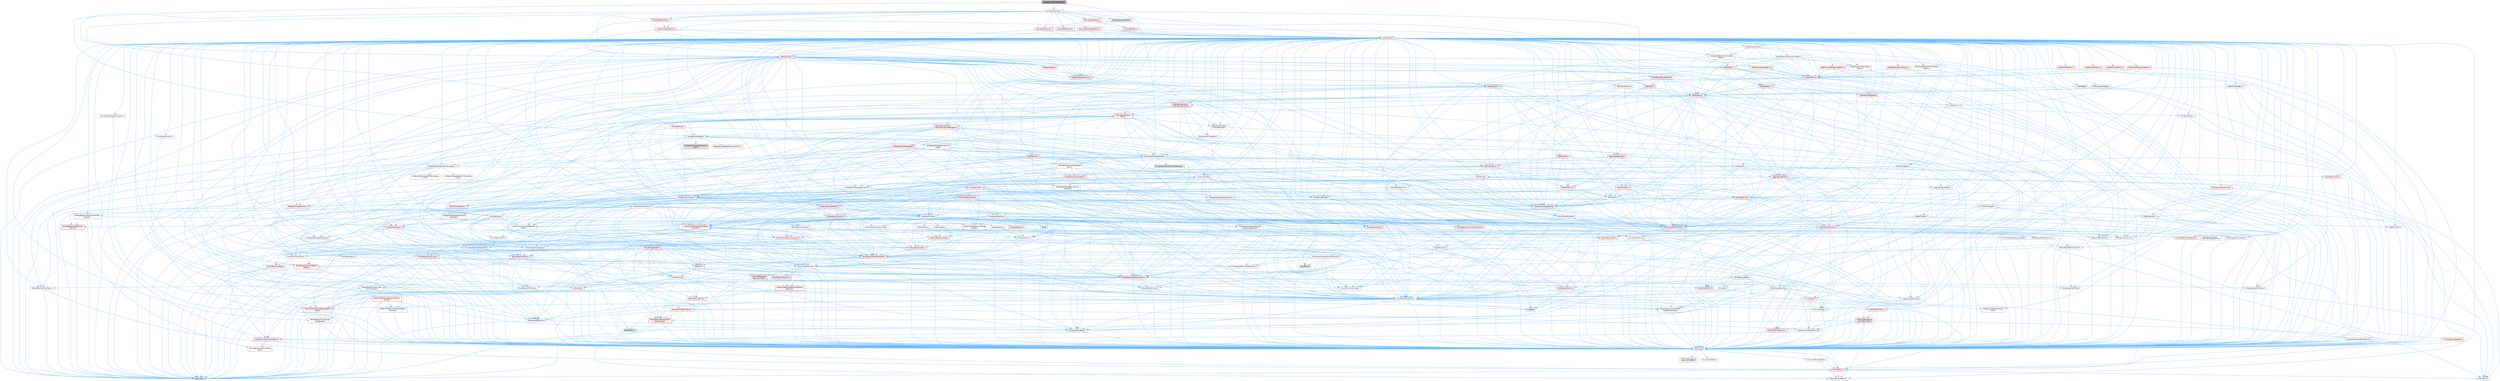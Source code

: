 digraph "NavigationToolFilterMenu.h"
{
 // INTERACTIVE_SVG=YES
 // LATEX_PDF_SIZE
  bgcolor="transparent";
  edge [fontname=Helvetica,fontsize=10,labelfontname=Helvetica,labelfontsize=10];
  node [fontname=Helvetica,fontsize=10,shape=box,height=0.2,width=0.4];
  Node1 [id="Node000001",label="NavigationToolFilterMenu.h",height=0.2,width=0.4,color="gray40", fillcolor="grey60", style="filled", fontcolor="black",tooltip=" "];
  Node1 -> Node2 [id="edge1_Node000001_Node000002",color="steelblue1",style="solid",tooltip=" "];
  Node2 [id="Node000002",label="Templates/SharedPointer.h",height=0.2,width=0.4,color="grey40", fillcolor="white", style="filled",URL="$d2/d17/SharedPointer_8h.html",tooltip=" "];
  Node2 -> Node3 [id="edge2_Node000002_Node000003",color="steelblue1",style="solid",tooltip=" "];
  Node3 [id="Node000003",label="CoreTypes.h",height=0.2,width=0.4,color="grey40", fillcolor="white", style="filled",URL="$dc/dec/CoreTypes_8h.html",tooltip=" "];
  Node3 -> Node4 [id="edge3_Node000003_Node000004",color="steelblue1",style="solid",tooltip=" "];
  Node4 [id="Node000004",label="HAL/Platform.h",height=0.2,width=0.4,color="red", fillcolor="#FFF0F0", style="filled",URL="$d9/dd0/Platform_8h.html",tooltip=" "];
  Node4 -> Node5 [id="edge4_Node000004_Node000005",color="steelblue1",style="solid",tooltip=" "];
  Node5 [id="Node000005",label="Misc/Build.h",height=0.2,width=0.4,color="grey40", fillcolor="white", style="filled",URL="$d3/dbb/Build_8h.html",tooltip=" "];
  Node4 -> Node7 [id="edge5_Node000004_Node000007",color="steelblue1",style="solid",tooltip=" "];
  Node7 [id="Node000007",label="type_traits",height=0.2,width=0.4,color="grey60", fillcolor="#E0E0E0", style="filled",tooltip=" "];
  Node4 -> Node8 [id="edge6_Node000004_Node000008",color="steelblue1",style="solid",tooltip=" "];
  Node8 [id="Node000008",label="PreprocessorHelpers.h",height=0.2,width=0.4,color="grey40", fillcolor="white", style="filled",URL="$db/ddb/PreprocessorHelpers_8h.html",tooltip=" "];
  Node3 -> Node14 [id="edge7_Node000003_Node000014",color="steelblue1",style="solid",tooltip=" "];
  Node14 [id="Node000014",label="ProfilingDebugging\l/UMemoryDefines.h",height=0.2,width=0.4,color="grey40", fillcolor="white", style="filled",URL="$d2/da2/UMemoryDefines_8h.html",tooltip=" "];
  Node3 -> Node15 [id="edge8_Node000003_Node000015",color="steelblue1",style="solid",tooltip=" "];
  Node15 [id="Node000015",label="Misc/CoreMiscDefines.h",height=0.2,width=0.4,color="grey40", fillcolor="white", style="filled",URL="$da/d38/CoreMiscDefines_8h.html",tooltip=" "];
  Node15 -> Node4 [id="edge9_Node000015_Node000004",color="steelblue1",style="solid",tooltip=" "];
  Node15 -> Node8 [id="edge10_Node000015_Node000008",color="steelblue1",style="solid",tooltip=" "];
  Node3 -> Node16 [id="edge11_Node000003_Node000016",color="steelblue1",style="solid",tooltip=" "];
  Node16 [id="Node000016",label="Misc/CoreDefines.h",height=0.2,width=0.4,color="grey40", fillcolor="white", style="filled",URL="$d3/dd2/CoreDefines_8h.html",tooltip=" "];
  Node2 -> Node17 [id="edge12_Node000002_Node000017",color="steelblue1",style="solid",tooltip=" "];
  Node17 [id="Node000017",label="Misc/IntrusiveUnsetOptional\lState.h",height=0.2,width=0.4,color="grey40", fillcolor="white", style="filled",URL="$d2/d0a/IntrusiveUnsetOptionalState_8h.html",tooltip=" "];
  Node17 -> Node18 [id="edge13_Node000017_Node000018",color="steelblue1",style="solid",tooltip=" "];
  Node18 [id="Node000018",label="Misc/OptionalFwd.h",height=0.2,width=0.4,color="grey40", fillcolor="white", style="filled",URL="$dc/d50/OptionalFwd_8h.html",tooltip=" "];
  Node2 -> Node19 [id="edge14_Node000002_Node000019",color="steelblue1",style="solid",tooltip=" "];
  Node19 [id="Node000019",label="Templates/PointerIsConvertible\lFromTo.h",height=0.2,width=0.4,color="grey40", fillcolor="white", style="filled",URL="$d6/d65/PointerIsConvertibleFromTo_8h.html",tooltip=" "];
  Node19 -> Node3 [id="edge15_Node000019_Node000003",color="steelblue1",style="solid",tooltip=" "];
  Node19 -> Node20 [id="edge16_Node000019_Node000020",color="steelblue1",style="solid",tooltip=" "];
  Node20 [id="Node000020",label="Misc/StaticAssertComplete\lType.h",height=0.2,width=0.4,color="grey40", fillcolor="white", style="filled",URL="$d5/d4e/StaticAssertCompleteType_8h.html",tooltip=" "];
  Node19 -> Node21 [id="edge17_Node000019_Node000021",color="steelblue1",style="solid",tooltip=" "];
  Node21 [id="Node000021",label="Templates/LosesQualifiers\lFromTo.h",height=0.2,width=0.4,color="red", fillcolor="#FFF0F0", style="filled",URL="$d2/db3/LosesQualifiersFromTo_8h.html",tooltip=" "];
  Node21 -> Node7 [id="edge18_Node000021_Node000007",color="steelblue1",style="solid",tooltip=" "];
  Node19 -> Node7 [id="edge19_Node000019_Node000007",color="steelblue1",style="solid",tooltip=" "];
  Node2 -> Node23 [id="edge20_Node000002_Node000023",color="steelblue1",style="solid",tooltip=" "];
  Node23 [id="Node000023",label="Misc/AssertionMacros.h",height=0.2,width=0.4,color="grey40", fillcolor="white", style="filled",URL="$d0/dfa/AssertionMacros_8h.html",tooltip=" "];
  Node23 -> Node3 [id="edge21_Node000023_Node000003",color="steelblue1",style="solid",tooltip=" "];
  Node23 -> Node4 [id="edge22_Node000023_Node000004",color="steelblue1",style="solid",tooltip=" "];
  Node23 -> Node24 [id="edge23_Node000023_Node000024",color="steelblue1",style="solid",tooltip=" "];
  Node24 [id="Node000024",label="HAL/PlatformMisc.h",height=0.2,width=0.4,color="red", fillcolor="#FFF0F0", style="filled",URL="$d0/df5/PlatformMisc_8h.html",tooltip=" "];
  Node24 -> Node3 [id="edge24_Node000024_Node000003",color="steelblue1",style="solid",tooltip=" "];
  Node24 -> Node51 [id="edge25_Node000024_Node000051",color="steelblue1",style="solid",tooltip=" "];
  Node51 [id="Node000051",label="ProfilingDebugging\l/CpuProfilerTrace.h",height=0.2,width=0.4,color="red", fillcolor="#FFF0F0", style="filled",URL="$da/dcb/CpuProfilerTrace_8h.html",tooltip=" "];
  Node51 -> Node3 [id="edge26_Node000051_Node000003",color="steelblue1",style="solid",tooltip=" "];
  Node51 -> Node31 [id="edge27_Node000051_Node000031",color="steelblue1",style="solid",tooltip=" "];
  Node31 [id="Node000031",label="Containers/ContainersFwd.h",height=0.2,width=0.4,color="grey40", fillcolor="white", style="filled",URL="$d4/d0a/ContainersFwd_8h.html",tooltip=" "];
  Node31 -> Node4 [id="edge28_Node000031_Node000004",color="steelblue1",style="solid",tooltip=" "];
  Node31 -> Node3 [id="edge29_Node000031_Node000003",color="steelblue1",style="solid",tooltip=" "];
  Node31 -> Node29 [id="edge30_Node000031_Node000029",color="steelblue1",style="solid",tooltip=" "];
  Node29 [id="Node000029",label="Traits/IsContiguousContainer.h",height=0.2,width=0.4,color="red", fillcolor="#FFF0F0", style="filled",URL="$d5/d3c/IsContiguousContainer_8h.html",tooltip=" "];
  Node29 -> Node3 [id="edge31_Node000029_Node000003",color="steelblue1",style="solid",tooltip=" "];
  Node29 -> Node20 [id="edge32_Node000029_Node000020",color="steelblue1",style="solid",tooltip=" "];
  Node51 -> Node52 [id="edge33_Node000051_Node000052",color="steelblue1",style="solid",tooltip=" "];
  Node52 [id="Node000052",label="HAL/PlatformAtomics.h",height=0.2,width=0.4,color="red", fillcolor="#FFF0F0", style="filled",URL="$d3/d36/PlatformAtomics_8h.html",tooltip=" "];
  Node52 -> Node3 [id="edge34_Node000052_Node000003",color="steelblue1",style="solid",tooltip=" "];
  Node51 -> Node8 [id="edge35_Node000051_Node000008",color="steelblue1",style="solid",tooltip=" "];
  Node51 -> Node5 [id="edge36_Node000051_Node000005",color="steelblue1",style="solid",tooltip=" "];
  Node51 -> Node58 [id="edge37_Node000051_Node000058",color="steelblue1",style="solid",tooltip=" "];
  Node58 [id="Node000058",label="Trace/Trace.h",height=0.2,width=0.4,color="grey60", fillcolor="#E0E0E0", style="filled",tooltip=" "];
  Node23 -> Node8 [id="edge38_Node000023_Node000008",color="steelblue1",style="solid",tooltip=" "];
  Node23 -> Node59 [id="edge39_Node000023_Node000059",color="steelblue1",style="solid",tooltip=" "];
  Node59 [id="Node000059",label="Templates/EnableIf.h",height=0.2,width=0.4,color="grey40", fillcolor="white", style="filled",URL="$d7/d60/EnableIf_8h.html",tooltip=" "];
  Node59 -> Node3 [id="edge40_Node000059_Node000003",color="steelblue1",style="solid",tooltip=" "];
  Node23 -> Node60 [id="edge41_Node000023_Node000060",color="steelblue1",style="solid",tooltip=" "];
  Node60 [id="Node000060",label="Templates/IsArrayOrRefOf\lTypeByPredicate.h",height=0.2,width=0.4,color="grey40", fillcolor="white", style="filled",URL="$d6/da1/IsArrayOrRefOfTypeByPredicate_8h.html",tooltip=" "];
  Node60 -> Node3 [id="edge42_Node000060_Node000003",color="steelblue1",style="solid",tooltip=" "];
  Node23 -> Node61 [id="edge43_Node000023_Node000061",color="steelblue1",style="solid",tooltip=" "];
  Node61 [id="Node000061",label="Templates/IsValidVariadic\lFunctionArg.h",height=0.2,width=0.4,color="red", fillcolor="#FFF0F0", style="filled",URL="$d0/dc8/IsValidVariadicFunctionArg_8h.html",tooltip=" "];
  Node61 -> Node3 [id="edge44_Node000061_Node000003",color="steelblue1",style="solid",tooltip=" "];
  Node61 -> Node7 [id="edge45_Node000061_Node000007",color="steelblue1",style="solid",tooltip=" "];
  Node23 -> Node63 [id="edge46_Node000023_Node000063",color="steelblue1",style="solid",tooltip=" "];
  Node63 [id="Node000063",label="Traits/IsCharEncodingCompatible\lWith.h",height=0.2,width=0.4,color="red", fillcolor="#FFF0F0", style="filled",URL="$df/dd1/IsCharEncodingCompatibleWith_8h.html",tooltip=" "];
  Node63 -> Node7 [id="edge47_Node000063_Node000007",color="steelblue1",style="solid",tooltip=" "];
  Node23 -> Node65 [id="edge48_Node000023_Node000065",color="steelblue1",style="solid",tooltip=" "];
  Node65 [id="Node000065",label="Misc/VarArgs.h",height=0.2,width=0.4,color="grey40", fillcolor="white", style="filled",URL="$d5/d6f/VarArgs_8h.html",tooltip=" "];
  Node65 -> Node3 [id="edge49_Node000065_Node000003",color="steelblue1",style="solid",tooltip=" "];
  Node23 -> Node66 [id="edge50_Node000023_Node000066",color="steelblue1",style="solid",tooltip=" "];
  Node66 [id="Node000066",label="String/FormatStringSan.h",height=0.2,width=0.4,color="red", fillcolor="#FFF0F0", style="filled",URL="$d3/d8b/FormatStringSan_8h.html",tooltip=" "];
  Node66 -> Node7 [id="edge51_Node000066_Node000007",color="steelblue1",style="solid",tooltip=" "];
  Node66 -> Node3 [id="edge52_Node000066_Node000003",color="steelblue1",style="solid",tooltip=" "];
  Node66 -> Node67 [id="edge53_Node000066_Node000067",color="steelblue1",style="solid",tooltip=" "];
  Node67 [id="Node000067",label="Templates/Requires.h",height=0.2,width=0.4,color="grey40", fillcolor="white", style="filled",URL="$dc/d96/Requires_8h.html",tooltip=" "];
  Node67 -> Node59 [id="edge54_Node000067_Node000059",color="steelblue1",style="solid",tooltip=" "];
  Node67 -> Node7 [id="edge55_Node000067_Node000007",color="steelblue1",style="solid",tooltip=" "];
  Node66 -> Node61 [id="edge56_Node000066_Node000061",color="steelblue1",style="solid",tooltip=" "];
  Node66 -> Node31 [id="edge57_Node000066_Node000031",color="steelblue1",style="solid",tooltip=" "];
  Node23 -> Node72 [id="edge58_Node000023_Node000072",color="steelblue1",style="solid",tooltip=" "];
  Node72 [id="Node000072",label="atomic",height=0.2,width=0.4,color="grey60", fillcolor="#E0E0E0", style="filled",tooltip=" "];
  Node2 -> Node73 [id="edge59_Node000002_Node000073",color="steelblue1",style="solid",tooltip=" "];
  Node73 [id="Node000073",label="HAL/UnrealMemory.h",height=0.2,width=0.4,color="grey40", fillcolor="white", style="filled",URL="$d9/d96/UnrealMemory_8h.html",tooltip=" "];
  Node73 -> Node3 [id="edge60_Node000073_Node000003",color="steelblue1",style="solid",tooltip=" "];
  Node73 -> Node74 [id="edge61_Node000073_Node000074",color="steelblue1",style="solid",tooltip=" "];
  Node74 [id="Node000074",label="GenericPlatform/GenericPlatform\lMemory.h",height=0.2,width=0.4,color="red", fillcolor="#FFF0F0", style="filled",URL="$dd/d22/GenericPlatformMemory_8h.html",tooltip=" "];
  Node74 -> Node30 [id="edge62_Node000074_Node000030",color="steelblue1",style="solid",tooltip=" "];
  Node30 [id="Node000030",label="CoreFwd.h",height=0.2,width=0.4,color="red", fillcolor="#FFF0F0", style="filled",URL="$d1/d1e/CoreFwd_8h.html",tooltip=" "];
  Node30 -> Node3 [id="edge63_Node000030_Node000003",color="steelblue1",style="solid",tooltip=" "];
  Node30 -> Node31 [id="edge64_Node000030_Node000031",color="steelblue1",style="solid",tooltip=" "];
  Node30 -> Node33 [id="edge65_Node000030_Node000033",color="steelblue1",style="solid",tooltip=" "];
  Node33 [id="Node000033",label="UObject/UObjectHierarchy\lFwd.h",height=0.2,width=0.4,color="grey40", fillcolor="white", style="filled",URL="$d3/d13/UObjectHierarchyFwd_8h.html",tooltip=" "];
  Node74 -> Node3 [id="edge66_Node000074_Node000003",color="steelblue1",style="solid",tooltip=" "];
  Node74 -> Node75 [id="edge67_Node000074_Node000075",color="steelblue1",style="solid",tooltip=" "];
  Node75 [id="Node000075",label="HAL/PlatformString.h",height=0.2,width=0.4,color="red", fillcolor="#FFF0F0", style="filled",URL="$db/db5/PlatformString_8h.html",tooltip=" "];
  Node75 -> Node3 [id="edge68_Node000075_Node000003",color="steelblue1",style="solid",tooltip=" "];
  Node73 -> Node77 [id="edge69_Node000073_Node000077",color="steelblue1",style="solid",tooltip=" "];
  Node77 [id="Node000077",label="HAL/MemoryBase.h",height=0.2,width=0.4,color="grey40", fillcolor="white", style="filled",URL="$d6/d9f/MemoryBase_8h.html",tooltip=" "];
  Node77 -> Node3 [id="edge70_Node000077_Node000003",color="steelblue1",style="solid",tooltip=" "];
  Node77 -> Node52 [id="edge71_Node000077_Node000052",color="steelblue1",style="solid",tooltip=" "];
  Node77 -> Node35 [id="edge72_Node000077_Node000035",color="steelblue1",style="solid",tooltip=" "];
  Node35 [id="Node000035",label="HAL/PlatformCrt.h",height=0.2,width=0.4,color="red", fillcolor="#FFF0F0", style="filled",URL="$d8/d75/PlatformCrt_8h.html",tooltip=" "];
  Node77 -> Node78 [id="edge73_Node000077_Node000078",color="steelblue1",style="solid",tooltip=" "];
  Node78 [id="Node000078",label="Misc/Exec.h",height=0.2,width=0.4,color="grey40", fillcolor="white", style="filled",URL="$de/ddb/Exec_8h.html",tooltip=" "];
  Node78 -> Node3 [id="edge74_Node000078_Node000003",color="steelblue1",style="solid",tooltip=" "];
  Node78 -> Node23 [id="edge75_Node000078_Node000023",color="steelblue1",style="solid",tooltip=" "];
  Node77 -> Node79 [id="edge76_Node000077_Node000079",color="steelblue1",style="solid",tooltip=" "];
  Node79 [id="Node000079",label="Misc/OutputDevice.h",height=0.2,width=0.4,color="grey40", fillcolor="white", style="filled",URL="$d7/d32/OutputDevice_8h.html",tooltip=" "];
  Node79 -> Node30 [id="edge77_Node000079_Node000030",color="steelblue1",style="solid",tooltip=" "];
  Node79 -> Node3 [id="edge78_Node000079_Node000003",color="steelblue1",style="solid",tooltip=" "];
  Node79 -> Node80 [id="edge79_Node000079_Node000080",color="steelblue1",style="solid",tooltip=" "];
  Node80 [id="Node000080",label="Logging/LogVerbosity.h",height=0.2,width=0.4,color="grey40", fillcolor="white", style="filled",URL="$d2/d8f/LogVerbosity_8h.html",tooltip=" "];
  Node80 -> Node3 [id="edge80_Node000080_Node000003",color="steelblue1",style="solid",tooltip=" "];
  Node79 -> Node65 [id="edge81_Node000079_Node000065",color="steelblue1",style="solid",tooltip=" "];
  Node79 -> Node60 [id="edge82_Node000079_Node000060",color="steelblue1",style="solid",tooltip=" "];
  Node79 -> Node61 [id="edge83_Node000079_Node000061",color="steelblue1",style="solid",tooltip=" "];
  Node79 -> Node63 [id="edge84_Node000079_Node000063",color="steelblue1",style="solid",tooltip=" "];
  Node77 -> Node81 [id="edge85_Node000077_Node000081",color="steelblue1",style="solid",tooltip=" "];
  Node81 [id="Node000081",label="Templates/Atomic.h",height=0.2,width=0.4,color="red", fillcolor="#FFF0F0", style="filled",URL="$d3/d91/Atomic_8h.html",tooltip=" "];
  Node81 -> Node72 [id="edge86_Node000081_Node000072",color="steelblue1",style="solid",tooltip=" "];
  Node73 -> Node90 [id="edge87_Node000073_Node000090",color="steelblue1",style="solid",tooltip=" "];
  Node90 [id="Node000090",label="HAL/PlatformMemory.h",height=0.2,width=0.4,color="red", fillcolor="#FFF0F0", style="filled",URL="$de/d68/PlatformMemory_8h.html",tooltip=" "];
  Node90 -> Node3 [id="edge88_Node000090_Node000003",color="steelblue1",style="solid",tooltip=" "];
  Node90 -> Node74 [id="edge89_Node000090_Node000074",color="steelblue1",style="solid",tooltip=" "];
  Node73 -> Node92 [id="edge90_Node000073_Node000092",color="steelblue1",style="solid",tooltip=" "];
  Node92 [id="Node000092",label="ProfilingDebugging\l/MemoryTrace.h",height=0.2,width=0.4,color="red", fillcolor="#FFF0F0", style="filled",URL="$da/dd7/MemoryTrace_8h.html",tooltip=" "];
  Node92 -> Node4 [id="edge91_Node000092_Node000004",color="steelblue1",style="solid",tooltip=" "];
  Node92 -> Node47 [id="edge92_Node000092_Node000047",color="steelblue1",style="solid",tooltip=" "];
  Node47 [id="Node000047",label="Misc/EnumClassFlags.h",height=0.2,width=0.4,color="grey40", fillcolor="white", style="filled",URL="$d8/de7/EnumClassFlags_8h.html",tooltip=" "];
  Node92 -> Node58 [id="edge93_Node000092_Node000058",color="steelblue1",style="solid",tooltip=" "];
  Node73 -> Node93 [id="edge94_Node000073_Node000093",color="steelblue1",style="solid",tooltip=" "];
  Node93 [id="Node000093",label="Templates/IsPointer.h",height=0.2,width=0.4,color="grey40", fillcolor="white", style="filled",URL="$d7/d05/IsPointer_8h.html",tooltip=" "];
  Node93 -> Node3 [id="edge95_Node000093_Node000003",color="steelblue1",style="solid",tooltip=" "];
  Node2 -> Node94 [id="edge96_Node000002_Node000094",color="steelblue1",style="solid",tooltip=" "];
  Node94 [id="Node000094",label="Containers/Array.h",height=0.2,width=0.4,color="grey40", fillcolor="white", style="filled",URL="$df/dd0/Array_8h.html",tooltip=" "];
  Node94 -> Node3 [id="edge97_Node000094_Node000003",color="steelblue1",style="solid",tooltip=" "];
  Node94 -> Node23 [id="edge98_Node000094_Node000023",color="steelblue1",style="solid",tooltip=" "];
  Node94 -> Node17 [id="edge99_Node000094_Node000017",color="steelblue1",style="solid",tooltip=" "];
  Node94 -> Node95 [id="edge100_Node000094_Node000095",color="steelblue1",style="solid",tooltip=" "];
  Node95 [id="Node000095",label="Misc/ReverseIterate.h",height=0.2,width=0.4,color="red", fillcolor="#FFF0F0", style="filled",URL="$db/de3/ReverseIterate_8h.html",tooltip=" "];
  Node95 -> Node4 [id="edge101_Node000095_Node000004",color="steelblue1",style="solid",tooltip=" "];
  Node94 -> Node73 [id="edge102_Node000094_Node000073",color="steelblue1",style="solid",tooltip=" "];
  Node94 -> Node97 [id="edge103_Node000094_Node000097",color="steelblue1",style="solid",tooltip=" "];
  Node97 [id="Node000097",label="Templates/UnrealTypeTraits.h",height=0.2,width=0.4,color="red", fillcolor="#FFF0F0", style="filled",URL="$d2/d2d/UnrealTypeTraits_8h.html",tooltip=" "];
  Node97 -> Node3 [id="edge104_Node000097_Node000003",color="steelblue1",style="solid",tooltip=" "];
  Node97 -> Node93 [id="edge105_Node000097_Node000093",color="steelblue1",style="solid",tooltip=" "];
  Node97 -> Node23 [id="edge106_Node000097_Node000023",color="steelblue1",style="solid",tooltip=" "];
  Node97 -> Node86 [id="edge107_Node000097_Node000086",color="steelblue1",style="solid",tooltip=" "];
  Node86 [id="Node000086",label="Templates/AndOrNot.h",height=0.2,width=0.4,color="grey40", fillcolor="white", style="filled",URL="$db/d0a/AndOrNot_8h.html",tooltip=" "];
  Node86 -> Node3 [id="edge108_Node000086_Node000003",color="steelblue1",style="solid",tooltip=" "];
  Node97 -> Node59 [id="edge109_Node000097_Node000059",color="steelblue1",style="solid",tooltip=" "];
  Node97 -> Node98 [id="edge110_Node000097_Node000098",color="steelblue1",style="solid",tooltip=" "];
  Node98 [id="Node000098",label="Templates/IsArithmetic.h",height=0.2,width=0.4,color="grey40", fillcolor="white", style="filled",URL="$d2/d5d/IsArithmetic_8h.html",tooltip=" "];
  Node98 -> Node3 [id="edge111_Node000098_Node000003",color="steelblue1",style="solid",tooltip=" "];
  Node97 -> Node100 [id="edge112_Node000097_Node000100",color="steelblue1",style="solid",tooltip=" "];
  Node100 [id="Node000100",label="Templates/IsPODType.h",height=0.2,width=0.4,color="grey40", fillcolor="white", style="filled",URL="$d7/db1/IsPODType_8h.html",tooltip=" "];
  Node100 -> Node3 [id="edge113_Node000100_Node000003",color="steelblue1",style="solid",tooltip=" "];
  Node97 -> Node101 [id="edge114_Node000097_Node000101",color="steelblue1",style="solid",tooltip=" "];
  Node101 [id="Node000101",label="Templates/IsUECoreType.h",height=0.2,width=0.4,color="grey40", fillcolor="white", style="filled",URL="$d1/db8/IsUECoreType_8h.html",tooltip=" "];
  Node101 -> Node3 [id="edge115_Node000101_Node000003",color="steelblue1",style="solid",tooltip=" "];
  Node101 -> Node7 [id="edge116_Node000101_Node000007",color="steelblue1",style="solid",tooltip=" "];
  Node97 -> Node87 [id="edge117_Node000097_Node000087",color="steelblue1",style="solid",tooltip=" "];
  Node87 [id="Node000087",label="Templates/IsTriviallyCopy\lConstructible.h",height=0.2,width=0.4,color="grey40", fillcolor="white", style="filled",URL="$d3/d78/IsTriviallyCopyConstructible_8h.html",tooltip=" "];
  Node87 -> Node3 [id="edge118_Node000087_Node000003",color="steelblue1",style="solid",tooltip=" "];
  Node87 -> Node7 [id="edge119_Node000087_Node000007",color="steelblue1",style="solid",tooltip=" "];
  Node94 -> Node102 [id="edge120_Node000094_Node000102",color="steelblue1",style="solid",tooltip=" "];
  Node102 [id="Node000102",label="Templates/UnrealTemplate.h",height=0.2,width=0.4,color="red", fillcolor="#FFF0F0", style="filled",URL="$d4/d24/UnrealTemplate_8h.html",tooltip=" "];
  Node102 -> Node3 [id="edge121_Node000102_Node000003",color="steelblue1",style="solid",tooltip=" "];
  Node102 -> Node93 [id="edge122_Node000102_Node000093",color="steelblue1",style="solid",tooltip=" "];
  Node102 -> Node73 [id="edge123_Node000102_Node000073",color="steelblue1",style="solid",tooltip=" "];
  Node102 -> Node97 [id="edge124_Node000102_Node000097",color="steelblue1",style="solid",tooltip=" "];
  Node102 -> Node104 [id="edge125_Node000102_Node000104",color="steelblue1",style="solid",tooltip=" "];
  Node104 [id="Node000104",label="Templates/RemoveReference.h",height=0.2,width=0.4,color="grey40", fillcolor="white", style="filled",URL="$da/dbe/RemoveReference_8h.html",tooltip=" "];
  Node104 -> Node3 [id="edge126_Node000104_Node000003",color="steelblue1",style="solid",tooltip=" "];
  Node102 -> Node67 [id="edge127_Node000102_Node000067",color="steelblue1",style="solid",tooltip=" "];
  Node102 -> Node105 [id="edge128_Node000102_Node000105",color="steelblue1",style="solid",tooltip=" "];
  Node105 [id="Node000105",label="Templates/TypeCompatible\lBytes.h",height=0.2,width=0.4,color="red", fillcolor="#FFF0F0", style="filled",URL="$df/d0a/TypeCompatibleBytes_8h.html",tooltip=" "];
  Node105 -> Node3 [id="edge129_Node000105_Node000003",color="steelblue1",style="solid",tooltip=" "];
  Node105 -> Node7 [id="edge130_Node000105_Node000007",color="steelblue1",style="solid",tooltip=" "];
  Node102 -> Node29 [id="edge131_Node000102_Node000029",color="steelblue1",style="solid",tooltip=" "];
  Node102 -> Node7 [id="edge132_Node000102_Node000007",color="steelblue1",style="solid",tooltip=" "];
  Node94 -> Node107 [id="edge133_Node000094_Node000107",color="steelblue1",style="solid",tooltip=" "];
  Node107 [id="Node000107",label="Containers/AllowShrinking.h",height=0.2,width=0.4,color="grey40", fillcolor="white", style="filled",URL="$d7/d1a/AllowShrinking_8h.html",tooltip=" "];
  Node107 -> Node3 [id="edge134_Node000107_Node000003",color="steelblue1",style="solid",tooltip=" "];
  Node94 -> Node108 [id="edge135_Node000094_Node000108",color="steelblue1",style="solid",tooltip=" "];
  Node108 [id="Node000108",label="Containers/ContainerAllocation\lPolicies.h",height=0.2,width=0.4,color="red", fillcolor="#FFF0F0", style="filled",URL="$d7/dff/ContainerAllocationPolicies_8h.html",tooltip=" "];
  Node108 -> Node3 [id="edge136_Node000108_Node000003",color="steelblue1",style="solid",tooltip=" "];
  Node108 -> Node108 [id="edge137_Node000108_Node000108",color="steelblue1",style="solid",tooltip=" "];
  Node108 -> Node110 [id="edge138_Node000108_Node000110",color="steelblue1",style="solid",tooltip=" "];
  Node110 [id="Node000110",label="HAL/PlatformMath.h",height=0.2,width=0.4,color="red", fillcolor="#FFF0F0", style="filled",URL="$dc/d53/PlatformMath_8h.html",tooltip=" "];
  Node110 -> Node3 [id="edge139_Node000110_Node000003",color="steelblue1",style="solid",tooltip=" "];
  Node108 -> Node73 [id="edge140_Node000108_Node000073",color="steelblue1",style="solid",tooltip=" "];
  Node108 -> Node45 [id="edge141_Node000108_Node000045",color="steelblue1",style="solid",tooltip=" "];
  Node45 [id="Node000045",label="Math/NumericLimits.h",height=0.2,width=0.4,color="grey40", fillcolor="white", style="filled",URL="$df/d1b/NumericLimits_8h.html",tooltip=" "];
  Node45 -> Node3 [id="edge142_Node000045_Node000003",color="steelblue1",style="solid",tooltip=" "];
  Node108 -> Node23 [id="edge143_Node000108_Node000023",color="steelblue1",style="solid",tooltip=" "];
  Node108 -> Node119 [id="edge144_Node000108_Node000119",color="steelblue1",style="solid",tooltip=" "];
  Node119 [id="Node000119",label="Templates/MemoryOps.h",height=0.2,width=0.4,color="red", fillcolor="#FFF0F0", style="filled",URL="$db/dea/MemoryOps_8h.html",tooltip=" "];
  Node119 -> Node3 [id="edge145_Node000119_Node000003",color="steelblue1",style="solid",tooltip=" "];
  Node119 -> Node73 [id="edge146_Node000119_Node000073",color="steelblue1",style="solid",tooltip=" "];
  Node119 -> Node88 [id="edge147_Node000119_Node000088",color="steelblue1",style="solid",tooltip=" "];
  Node88 [id="Node000088",label="Templates/IsTriviallyCopy\lAssignable.h",height=0.2,width=0.4,color="grey40", fillcolor="white", style="filled",URL="$d2/df2/IsTriviallyCopyAssignable_8h.html",tooltip=" "];
  Node88 -> Node3 [id="edge148_Node000088_Node000003",color="steelblue1",style="solid",tooltip=" "];
  Node88 -> Node7 [id="edge149_Node000088_Node000007",color="steelblue1",style="solid",tooltip=" "];
  Node119 -> Node87 [id="edge150_Node000119_Node000087",color="steelblue1",style="solid",tooltip=" "];
  Node119 -> Node67 [id="edge151_Node000119_Node000067",color="steelblue1",style="solid",tooltip=" "];
  Node119 -> Node97 [id="edge152_Node000119_Node000097",color="steelblue1",style="solid",tooltip=" "];
  Node119 -> Node7 [id="edge153_Node000119_Node000007",color="steelblue1",style="solid",tooltip=" "];
  Node108 -> Node105 [id="edge154_Node000108_Node000105",color="steelblue1",style="solid",tooltip=" "];
  Node108 -> Node7 [id="edge155_Node000108_Node000007",color="steelblue1",style="solid",tooltip=" "];
  Node94 -> Node120 [id="edge156_Node000094_Node000120",color="steelblue1",style="solid",tooltip=" "];
  Node120 [id="Node000120",label="Containers/ContainerElement\lTypeCompatibility.h",height=0.2,width=0.4,color="grey40", fillcolor="white", style="filled",URL="$df/ddf/ContainerElementTypeCompatibility_8h.html",tooltip=" "];
  Node120 -> Node3 [id="edge157_Node000120_Node000003",color="steelblue1",style="solid",tooltip=" "];
  Node120 -> Node97 [id="edge158_Node000120_Node000097",color="steelblue1",style="solid",tooltip=" "];
  Node94 -> Node121 [id="edge159_Node000094_Node000121",color="steelblue1",style="solid",tooltip=" "];
  Node121 [id="Node000121",label="Serialization/Archive.h",height=0.2,width=0.4,color="red", fillcolor="#FFF0F0", style="filled",URL="$d7/d3b/Archive_8h.html",tooltip=" "];
  Node121 -> Node30 [id="edge160_Node000121_Node000030",color="steelblue1",style="solid",tooltip=" "];
  Node121 -> Node3 [id="edge161_Node000121_Node000003",color="steelblue1",style="solid",tooltip=" "];
  Node121 -> Node122 [id="edge162_Node000121_Node000122",color="steelblue1",style="solid",tooltip=" "];
  Node122 [id="Node000122",label="HAL/PlatformProperties.h",height=0.2,width=0.4,color="red", fillcolor="#FFF0F0", style="filled",URL="$d9/db0/PlatformProperties_8h.html",tooltip=" "];
  Node122 -> Node3 [id="edge163_Node000122_Node000003",color="steelblue1",style="solid",tooltip=" "];
  Node121 -> Node125 [id="edge164_Node000121_Node000125",color="steelblue1",style="solid",tooltip=" "];
  Node125 [id="Node000125",label="Internationalization\l/TextNamespaceFwd.h",height=0.2,width=0.4,color="grey40", fillcolor="white", style="filled",URL="$d8/d97/TextNamespaceFwd_8h.html",tooltip=" "];
  Node125 -> Node3 [id="edge165_Node000125_Node000003",color="steelblue1",style="solid",tooltip=" "];
  Node121 -> Node23 [id="edge166_Node000121_Node000023",color="steelblue1",style="solid",tooltip=" "];
  Node121 -> Node5 [id="edge167_Node000121_Node000005",color="steelblue1",style="solid",tooltip=" "];
  Node121 -> Node126 [id="edge168_Node000121_Node000126",color="steelblue1",style="solid",tooltip=" "];
  Node126 [id="Node000126",label="Misc/EngineVersionBase.h",height=0.2,width=0.4,color="grey40", fillcolor="white", style="filled",URL="$d5/d2b/EngineVersionBase_8h.html",tooltip=" "];
  Node126 -> Node3 [id="edge169_Node000126_Node000003",color="steelblue1",style="solid",tooltip=" "];
  Node121 -> Node65 [id="edge170_Node000121_Node000065",color="steelblue1",style="solid",tooltip=" "];
  Node121 -> Node59 [id="edge171_Node000121_Node000059",color="steelblue1",style="solid",tooltip=" "];
  Node121 -> Node60 [id="edge172_Node000121_Node000060",color="steelblue1",style="solid",tooltip=" "];
  Node121 -> Node129 [id="edge173_Node000121_Node000129",color="steelblue1",style="solid",tooltip=" "];
  Node129 [id="Node000129",label="Templates/IsEnumClass.h",height=0.2,width=0.4,color="grey40", fillcolor="white", style="filled",URL="$d7/d15/IsEnumClass_8h.html",tooltip=" "];
  Node129 -> Node3 [id="edge174_Node000129_Node000003",color="steelblue1",style="solid",tooltip=" "];
  Node129 -> Node86 [id="edge175_Node000129_Node000086",color="steelblue1",style="solid",tooltip=" "];
  Node121 -> Node61 [id="edge176_Node000121_Node000061",color="steelblue1",style="solid",tooltip=" "];
  Node121 -> Node102 [id="edge177_Node000121_Node000102",color="steelblue1",style="solid",tooltip=" "];
  Node121 -> Node63 [id="edge178_Node000121_Node000063",color="steelblue1",style="solid",tooltip=" "];
  Node121 -> Node130 [id="edge179_Node000121_Node000130",color="steelblue1",style="solid",tooltip=" "];
  Node130 [id="Node000130",label="UObject/ObjectVersion.h",height=0.2,width=0.4,color="grey40", fillcolor="white", style="filled",URL="$da/d63/ObjectVersion_8h.html",tooltip=" "];
  Node130 -> Node3 [id="edge180_Node000130_Node000003",color="steelblue1",style="solid",tooltip=" "];
  Node94 -> Node131 [id="edge181_Node000094_Node000131",color="steelblue1",style="solid",tooltip=" "];
  Node131 [id="Node000131",label="Serialization/MemoryImage\lWriter.h",height=0.2,width=0.4,color="grey40", fillcolor="white", style="filled",URL="$d0/d08/MemoryImageWriter_8h.html",tooltip=" "];
  Node131 -> Node3 [id="edge182_Node000131_Node000003",color="steelblue1",style="solid",tooltip=" "];
  Node131 -> Node132 [id="edge183_Node000131_Node000132",color="steelblue1",style="solid",tooltip=" "];
  Node132 [id="Node000132",label="Serialization/MemoryLayout.h",height=0.2,width=0.4,color="red", fillcolor="#FFF0F0", style="filled",URL="$d7/d66/MemoryLayout_8h.html",tooltip=" "];
  Node132 -> Node135 [id="edge184_Node000132_Node000135",color="steelblue1",style="solid",tooltip=" "];
  Node135 [id="Node000135",label="Containers/EnumAsByte.h",height=0.2,width=0.4,color="grey40", fillcolor="white", style="filled",URL="$d6/d9a/EnumAsByte_8h.html",tooltip=" "];
  Node135 -> Node3 [id="edge185_Node000135_Node000003",color="steelblue1",style="solid",tooltip=" "];
  Node135 -> Node100 [id="edge186_Node000135_Node000100",color="steelblue1",style="solid",tooltip=" "];
  Node135 -> Node136 [id="edge187_Node000135_Node000136",color="steelblue1",style="solid",tooltip=" "];
  Node136 [id="Node000136",label="Templates/TypeHash.h",height=0.2,width=0.4,color="red", fillcolor="#FFF0F0", style="filled",URL="$d1/d62/TypeHash_8h.html",tooltip=" "];
  Node136 -> Node3 [id="edge188_Node000136_Node000003",color="steelblue1",style="solid",tooltip=" "];
  Node136 -> Node67 [id="edge189_Node000136_Node000067",color="steelblue1",style="solid",tooltip=" "];
  Node136 -> Node137 [id="edge190_Node000136_Node000137",color="steelblue1",style="solid",tooltip=" "];
  Node137 [id="Node000137",label="Misc/Crc.h",height=0.2,width=0.4,color="red", fillcolor="#FFF0F0", style="filled",URL="$d4/dd2/Crc_8h.html",tooltip=" "];
  Node137 -> Node3 [id="edge191_Node000137_Node000003",color="steelblue1",style="solid",tooltip=" "];
  Node137 -> Node75 [id="edge192_Node000137_Node000075",color="steelblue1",style="solid",tooltip=" "];
  Node137 -> Node23 [id="edge193_Node000137_Node000023",color="steelblue1",style="solid",tooltip=" "];
  Node137 -> Node138 [id="edge194_Node000137_Node000138",color="steelblue1",style="solid",tooltip=" "];
  Node138 [id="Node000138",label="Misc/CString.h",height=0.2,width=0.4,color="grey40", fillcolor="white", style="filled",URL="$d2/d49/CString_8h.html",tooltip=" "];
  Node138 -> Node3 [id="edge195_Node000138_Node000003",color="steelblue1",style="solid",tooltip=" "];
  Node138 -> Node35 [id="edge196_Node000138_Node000035",color="steelblue1",style="solid",tooltip=" "];
  Node138 -> Node75 [id="edge197_Node000138_Node000075",color="steelblue1",style="solid",tooltip=" "];
  Node138 -> Node23 [id="edge198_Node000138_Node000023",color="steelblue1",style="solid",tooltip=" "];
  Node138 -> Node139 [id="edge199_Node000138_Node000139",color="steelblue1",style="solid",tooltip=" "];
  Node139 [id="Node000139",label="Misc/Char.h",height=0.2,width=0.4,color="red", fillcolor="#FFF0F0", style="filled",URL="$d0/d58/Char_8h.html",tooltip=" "];
  Node139 -> Node3 [id="edge200_Node000139_Node000003",color="steelblue1",style="solid",tooltip=" "];
  Node139 -> Node7 [id="edge201_Node000139_Node000007",color="steelblue1",style="solid",tooltip=" "];
  Node138 -> Node65 [id="edge202_Node000138_Node000065",color="steelblue1",style="solid",tooltip=" "];
  Node138 -> Node60 [id="edge203_Node000138_Node000060",color="steelblue1",style="solid",tooltip=" "];
  Node138 -> Node61 [id="edge204_Node000138_Node000061",color="steelblue1",style="solid",tooltip=" "];
  Node138 -> Node63 [id="edge205_Node000138_Node000063",color="steelblue1",style="solid",tooltip=" "];
  Node137 -> Node139 [id="edge206_Node000137_Node000139",color="steelblue1",style="solid",tooltip=" "];
  Node137 -> Node97 [id="edge207_Node000137_Node000097",color="steelblue1",style="solid",tooltip=" "];
  Node136 -> Node7 [id="edge208_Node000136_Node000007",color="steelblue1",style="solid",tooltip=" "];
  Node132 -> Node26 [id="edge209_Node000132_Node000026",color="steelblue1",style="solid",tooltip=" "];
  Node26 [id="Node000026",label="Containers/StringFwd.h",height=0.2,width=0.4,color="grey40", fillcolor="white", style="filled",URL="$df/d37/StringFwd_8h.html",tooltip=" "];
  Node26 -> Node3 [id="edge210_Node000026_Node000003",color="steelblue1",style="solid",tooltip=" "];
  Node26 -> Node27 [id="edge211_Node000026_Node000027",color="steelblue1",style="solid",tooltip=" "];
  Node27 [id="Node000027",label="Traits/ElementType.h",height=0.2,width=0.4,color="red", fillcolor="#FFF0F0", style="filled",URL="$d5/d4f/ElementType_8h.html",tooltip=" "];
  Node27 -> Node4 [id="edge212_Node000027_Node000004",color="steelblue1",style="solid",tooltip=" "];
  Node27 -> Node7 [id="edge213_Node000027_Node000007",color="steelblue1",style="solid",tooltip=" "];
  Node26 -> Node29 [id="edge214_Node000026_Node000029",color="steelblue1",style="solid",tooltip=" "];
  Node132 -> Node73 [id="edge215_Node000132_Node000073",color="steelblue1",style="solid",tooltip=" "];
  Node132 -> Node59 [id="edge216_Node000132_Node000059",color="steelblue1",style="solid",tooltip=" "];
  Node132 -> Node102 [id="edge217_Node000132_Node000102",color="steelblue1",style="solid",tooltip=" "];
  Node94 -> Node145 [id="edge218_Node000094_Node000145",color="steelblue1",style="solid",tooltip=" "];
  Node145 [id="Node000145",label="Algo/Heapify.h",height=0.2,width=0.4,color="grey40", fillcolor="white", style="filled",URL="$d0/d2a/Heapify_8h.html",tooltip=" "];
  Node145 -> Node146 [id="edge219_Node000145_Node000146",color="steelblue1",style="solid",tooltip=" "];
  Node146 [id="Node000146",label="Algo/Impl/BinaryHeap.h",height=0.2,width=0.4,color="red", fillcolor="#FFF0F0", style="filled",URL="$d7/da3/Algo_2Impl_2BinaryHeap_8h.html",tooltip=" "];
  Node146 -> Node147 [id="edge220_Node000146_Node000147",color="steelblue1",style="solid",tooltip=" "];
  Node147 [id="Node000147",label="Templates/Invoke.h",height=0.2,width=0.4,color="red", fillcolor="#FFF0F0", style="filled",URL="$d7/deb/Invoke_8h.html",tooltip=" "];
  Node147 -> Node3 [id="edge221_Node000147_Node000003",color="steelblue1",style="solid",tooltip=" "];
  Node147 -> Node102 [id="edge222_Node000147_Node000102",color="steelblue1",style="solid",tooltip=" "];
  Node147 -> Node7 [id="edge223_Node000147_Node000007",color="steelblue1",style="solid",tooltip=" "];
  Node146 -> Node7 [id="edge224_Node000146_Node000007",color="steelblue1",style="solid",tooltip=" "];
  Node145 -> Node151 [id="edge225_Node000145_Node000151",color="steelblue1",style="solid",tooltip=" "];
  Node151 [id="Node000151",label="Templates/IdentityFunctor.h",height=0.2,width=0.4,color="grey40", fillcolor="white", style="filled",URL="$d7/d2e/IdentityFunctor_8h.html",tooltip=" "];
  Node151 -> Node4 [id="edge226_Node000151_Node000004",color="steelblue1",style="solid",tooltip=" "];
  Node145 -> Node147 [id="edge227_Node000145_Node000147",color="steelblue1",style="solid",tooltip=" "];
  Node145 -> Node152 [id="edge228_Node000145_Node000152",color="steelblue1",style="solid",tooltip=" "];
  Node152 [id="Node000152",label="Templates/Less.h",height=0.2,width=0.4,color="grey40", fillcolor="white", style="filled",URL="$de/dc8/Less_8h.html",tooltip=" "];
  Node152 -> Node3 [id="edge229_Node000152_Node000003",color="steelblue1",style="solid",tooltip=" "];
  Node152 -> Node102 [id="edge230_Node000152_Node000102",color="steelblue1",style="solid",tooltip=" "];
  Node145 -> Node102 [id="edge231_Node000145_Node000102",color="steelblue1",style="solid",tooltip=" "];
  Node94 -> Node153 [id="edge232_Node000094_Node000153",color="steelblue1",style="solid",tooltip=" "];
  Node153 [id="Node000153",label="Algo/HeapSort.h",height=0.2,width=0.4,color="grey40", fillcolor="white", style="filled",URL="$d3/d92/HeapSort_8h.html",tooltip=" "];
  Node153 -> Node146 [id="edge233_Node000153_Node000146",color="steelblue1",style="solid",tooltip=" "];
  Node153 -> Node151 [id="edge234_Node000153_Node000151",color="steelblue1",style="solid",tooltip=" "];
  Node153 -> Node152 [id="edge235_Node000153_Node000152",color="steelblue1",style="solid",tooltip=" "];
  Node153 -> Node102 [id="edge236_Node000153_Node000102",color="steelblue1",style="solid",tooltip=" "];
  Node94 -> Node154 [id="edge237_Node000094_Node000154",color="steelblue1",style="solid",tooltip=" "];
  Node154 [id="Node000154",label="Algo/IsHeap.h",height=0.2,width=0.4,color="grey40", fillcolor="white", style="filled",URL="$de/d32/IsHeap_8h.html",tooltip=" "];
  Node154 -> Node146 [id="edge238_Node000154_Node000146",color="steelblue1",style="solid",tooltip=" "];
  Node154 -> Node151 [id="edge239_Node000154_Node000151",color="steelblue1",style="solid",tooltip=" "];
  Node154 -> Node147 [id="edge240_Node000154_Node000147",color="steelblue1",style="solid",tooltip=" "];
  Node154 -> Node152 [id="edge241_Node000154_Node000152",color="steelblue1",style="solid",tooltip=" "];
  Node154 -> Node102 [id="edge242_Node000154_Node000102",color="steelblue1",style="solid",tooltip=" "];
  Node94 -> Node146 [id="edge243_Node000094_Node000146",color="steelblue1",style="solid",tooltip=" "];
  Node94 -> Node155 [id="edge244_Node000094_Node000155",color="steelblue1",style="solid",tooltip=" "];
  Node155 [id="Node000155",label="Algo/StableSort.h",height=0.2,width=0.4,color="red", fillcolor="#FFF0F0", style="filled",URL="$d7/d3c/StableSort_8h.html",tooltip=" "];
  Node155 -> Node151 [id="edge245_Node000155_Node000151",color="steelblue1",style="solid",tooltip=" "];
  Node155 -> Node147 [id="edge246_Node000155_Node000147",color="steelblue1",style="solid",tooltip=" "];
  Node155 -> Node152 [id="edge247_Node000155_Node000152",color="steelblue1",style="solid",tooltip=" "];
  Node155 -> Node102 [id="edge248_Node000155_Node000102",color="steelblue1",style="solid",tooltip=" "];
  Node94 -> Node158 [id="edge249_Node000094_Node000158",color="steelblue1",style="solid",tooltip=" "];
  Node158 [id="Node000158",label="Concepts/GetTypeHashable.h",height=0.2,width=0.4,color="grey40", fillcolor="white", style="filled",URL="$d3/da2/GetTypeHashable_8h.html",tooltip=" "];
  Node158 -> Node3 [id="edge250_Node000158_Node000003",color="steelblue1",style="solid",tooltip=" "];
  Node158 -> Node136 [id="edge251_Node000158_Node000136",color="steelblue1",style="solid",tooltip=" "];
  Node94 -> Node151 [id="edge252_Node000094_Node000151",color="steelblue1",style="solid",tooltip=" "];
  Node94 -> Node147 [id="edge253_Node000094_Node000147",color="steelblue1",style="solid",tooltip=" "];
  Node94 -> Node152 [id="edge254_Node000094_Node000152",color="steelblue1",style="solid",tooltip=" "];
  Node94 -> Node21 [id="edge255_Node000094_Node000021",color="steelblue1",style="solid",tooltip=" "];
  Node94 -> Node67 [id="edge256_Node000094_Node000067",color="steelblue1",style="solid",tooltip=" "];
  Node94 -> Node159 [id="edge257_Node000094_Node000159",color="steelblue1",style="solid",tooltip=" "];
  Node159 [id="Node000159",label="Templates/Sorting.h",height=0.2,width=0.4,color="red", fillcolor="#FFF0F0", style="filled",URL="$d3/d9e/Sorting_8h.html",tooltip=" "];
  Node159 -> Node3 [id="edge258_Node000159_Node000003",color="steelblue1",style="solid",tooltip=" "];
  Node159 -> Node110 [id="edge259_Node000159_Node000110",color="steelblue1",style="solid",tooltip=" "];
  Node159 -> Node152 [id="edge260_Node000159_Node000152",color="steelblue1",style="solid",tooltip=" "];
  Node94 -> Node163 [id="edge261_Node000094_Node000163",color="steelblue1",style="solid",tooltip=" "];
  Node163 [id="Node000163",label="Templates/AlignmentTemplates.h",height=0.2,width=0.4,color="red", fillcolor="#FFF0F0", style="filled",URL="$dd/d32/AlignmentTemplates_8h.html",tooltip=" "];
  Node163 -> Node3 [id="edge262_Node000163_Node000003",color="steelblue1",style="solid",tooltip=" "];
  Node163 -> Node93 [id="edge263_Node000163_Node000093",color="steelblue1",style="solid",tooltip=" "];
  Node94 -> Node27 [id="edge264_Node000094_Node000027",color="steelblue1",style="solid",tooltip=" "];
  Node94 -> Node116 [id="edge265_Node000094_Node000116",color="steelblue1",style="solid",tooltip=" "];
  Node116 [id="Node000116",label="limits",height=0.2,width=0.4,color="grey60", fillcolor="#E0E0E0", style="filled",tooltip=" "];
  Node94 -> Node7 [id="edge266_Node000094_Node000007",color="steelblue1",style="solid",tooltip=" "];
  Node2 -> Node164 [id="edge267_Node000002_Node000164",color="steelblue1",style="solid",tooltip=" "];
  Node164 [id="Node000164",label="Containers/Map.h",height=0.2,width=0.4,color="grey40", fillcolor="white", style="filled",URL="$df/d79/Map_8h.html",tooltip=" "];
  Node164 -> Node3 [id="edge268_Node000164_Node000003",color="steelblue1",style="solid",tooltip=" "];
  Node164 -> Node165 [id="edge269_Node000164_Node000165",color="steelblue1",style="solid",tooltip=" "];
  Node165 [id="Node000165",label="Algo/Reverse.h",height=0.2,width=0.4,color="grey40", fillcolor="white", style="filled",URL="$d5/d93/Reverse_8h.html",tooltip=" "];
  Node165 -> Node3 [id="edge270_Node000165_Node000003",color="steelblue1",style="solid",tooltip=" "];
  Node165 -> Node102 [id="edge271_Node000165_Node000102",color="steelblue1",style="solid",tooltip=" "];
  Node164 -> Node120 [id="edge272_Node000164_Node000120",color="steelblue1",style="solid",tooltip=" "];
  Node164 -> Node166 [id="edge273_Node000164_Node000166",color="steelblue1",style="solid",tooltip=" "];
  Node166 [id="Node000166",label="Containers/Set.h",height=0.2,width=0.4,color="red", fillcolor="#FFF0F0", style="filled",URL="$d4/d45/Set_8h.html",tooltip=" "];
  Node166 -> Node108 [id="edge274_Node000166_Node000108",color="steelblue1",style="solid",tooltip=" "];
  Node166 -> Node120 [id="edge275_Node000166_Node000120",color="steelblue1",style="solid",tooltip=" "];
  Node166 -> Node168 [id="edge276_Node000166_Node000168",color="steelblue1",style="solid",tooltip=" "];
  Node168 [id="Node000168",label="Containers/SparseArray.h",height=0.2,width=0.4,color="red", fillcolor="#FFF0F0", style="filled",URL="$d5/dbf/SparseArray_8h.html",tooltip=" "];
  Node168 -> Node3 [id="edge277_Node000168_Node000003",color="steelblue1",style="solid",tooltip=" "];
  Node168 -> Node23 [id="edge278_Node000168_Node000023",color="steelblue1",style="solid",tooltip=" "];
  Node168 -> Node73 [id="edge279_Node000168_Node000073",color="steelblue1",style="solid",tooltip=" "];
  Node168 -> Node97 [id="edge280_Node000168_Node000097",color="steelblue1",style="solid",tooltip=" "];
  Node168 -> Node102 [id="edge281_Node000168_Node000102",color="steelblue1",style="solid",tooltip=" "];
  Node168 -> Node108 [id="edge282_Node000168_Node000108",color="steelblue1",style="solid",tooltip=" "];
  Node168 -> Node152 [id="edge283_Node000168_Node000152",color="steelblue1",style="solid",tooltip=" "];
  Node168 -> Node94 [id="edge284_Node000168_Node000094",color="steelblue1",style="solid",tooltip=" "];
  Node168 -> Node162 [id="edge285_Node000168_Node000162",color="steelblue1",style="solid",tooltip=" "];
  Node162 [id="Node000162",label="Math/UnrealMathUtility.h",height=0.2,width=0.4,color="red", fillcolor="#FFF0F0", style="filled",URL="$db/db8/UnrealMathUtility_8h.html",tooltip=" "];
  Node162 -> Node3 [id="edge286_Node000162_Node000003",color="steelblue1",style="solid",tooltip=" "];
  Node162 -> Node23 [id="edge287_Node000162_Node000023",color="steelblue1",style="solid",tooltip=" "];
  Node162 -> Node110 [id="edge288_Node000162_Node000110",color="steelblue1",style="solid",tooltip=" "];
  Node162 -> Node67 [id="edge289_Node000162_Node000067",color="steelblue1",style="solid",tooltip=" "];
  Node168 -> Node169 [id="edge290_Node000168_Node000169",color="steelblue1",style="solid",tooltip=" "];
  Node169 [id="Node000169",label="Containers/ScriptArray.h",height=0.2,width=0.4,color="red", fillcolor="#FFF0F0", style="filled",URL="$dc/daf/ScriptArray_8h.html",tooltip=" "];
  Node169 -> Node3 [id="edge291_Node000169_Node000003",color="steelblue1",style="solid",tooltip=" "];
  Node169 -> Node23 [id="edge292_Node000169_Node000023",color="steelblue1",style="solid",tooltip=" "];
  Node169 -> Node73 [id="edge293_Node000169_Node000073",color="steelblue1",style="solid",tooltip=" "];
  Node169 -> Node107 [id="edge294_Node000169_Node000107",color="steelblue1",style="solid",tooltip=" "];
  Node169 -> Node108 [id="edge295_Node000169_Node000108",color="steelblue1",style="solid",tooltip=" "];
  Node169 -> Node94 [id="edge296_Node000169_Node000094",color="steelblue1",style="solid",tooltip=" "];
  Node168 -> Node170 [id="edge297_Node000168_Node000170",color="steelblue1",style="solid",tooltip=" "];
  Node170 [id="Node000170",label="Containers/BitArray.h",height=0.2,width=0.4,color="grey40", fillcolor="white", style="filled",URL="$d1/de4/BitArray_8h.html",tooltip=" "];
  Node170 -> Node108 [id="edge298_Node000170_Node000108",color="steelblue1",style="solid",tooltip=" "];
  Node170 -> Node3 [id="edge299_Node000170_Node000003",color="steelblue1",style="solid",tooltip=" "];
  Node170 -> Node52 [id="edge300_Node000170_Node000052",color="steelblue1",style="solid",tooltip=" "];
  Node170 -> Node73 [id="edge301_Node000170_Node000073",color="steelblue1",style="solid",tooltip=" "];
  Node170 -> Node162 [id="edge302_Node000170_Node000162",color="steelblue1",style="solid",tooltip=" "];
  Node170 -> Node23 [id="edge303_Node000170_Node000023",color="steelblue1",style="solid",tooltip=" "];
  Node170 -> Node47 [id="edge304_Node000170_Node000047",color="steelblue1",style="solid",tooltip=" "];
  Node170 -> Node121 [id="edge305_Node000170_Node000121",color="steelblue1",style="solid",tooltip=" "];
  Node170 -> Node131 [id="edge306_Node000170_Node000131",color="steelblue1",style="solid",tooltip=" "];
  Node170 -> Node132 [id="edge307_Node000170_Node000132",color="steelblue1",style="solid",tooltip=" "];
  Node170 -> Node59 [id="edge308_Node000170_Node000059",color="steelblue1",style="solid",tooltip=" "];
  Node170 -> Node147 [id="edge309_Node000170_Node000147",color="steelblue1",style="solid",tooltip=" "];
  Node170 -> Node102 [id="edge310_Node000170_Node000102",color="steelblue1",style="solid",tooltip=" "];
  Node170 -> Node97 [id="edge311_Node000170_Node000097",color="steelblue1",style="solid",tooltip=" "];
  Node168 -> Node131 [id="edge312_Node000168_Node000131",color="steelblue1",style="solid",tooltip=" "];
  Node168 -> Node187 [id="edge313_Node000168_Node000187",color="steelblue1",style="solid",tooltip=" "];
  Node187 [id="Node000187",label="Containers/UnrealString.h",height=0.2,width=0.4,color="red", fillcolor="#FFF0F0", style="filled",URL="$d5/dba/UnrealString_8h.html",tooltip=" "];
  Node168 -> Node17 [id="edge314_Node000168_Node000017",color="steelblue1",style="solid",tooltip=" "];
  Node166 -> Node31 [id="edge315_Node000166_Node000031",color="steelblue1",style="solid",tooltip=" "];
  Node166 -> Node162 [id="edge316_Node000166_Node000162",color="steelblue1",style="solid",tooltip=" "];
  Node166 -> Node23 [id="edge317_Node000166_Node000023",color="steelblue1",style="solid",tooltip=" "];
  Node166 -> Node191 [id="edge318_Node000166_Node000191",color="steelblue1",style="solid",tooltip=" "];
  Node191 [id="Node000191",label="Misc/StructBuilder.h",height=0.2,width=0.4,color="grey40", fillcolor="white", style="filled",URL="$d9/db3/StructBuilder_8h.html",tooltip=" "];
  Node191 -> Node3 [id="edge319_Node000191_Node000003",color="steelblue1",style="solid",tooltip=" "];
  Node191 -> Node162 [id="edge320_Node000191_Node000162",color="steelblue1",style="solid",tooltip=" "];
  Node191 -> Node163 [id="edge321_Node000191_Node000163",color="steelblue1",style="solid",tooltip=" "];
  Node166 -> Node131 [id="edge322_Node000166_Node000131",color="steelblue1",style="solid",tooltip=" "];
  Node166 -> Node192 [id="edge323_Node000166_Node000192",color="steelblue1",style="solid",tooltip=" "];
  Node192 [id="Node000192",label="Templates/Function.h",height=0.2,width=0.4,color="red", fillcolor="#FFF0F0", style="filled",URL="$df/df5/Function_8h.html",tooltip=" "];
  Node192 -> Node3 [id="edge324_Node000192_Node000003",color="steelblue1",style="solid",tooltip=" "];
  Node192 -> Node23 [id="edge325_Node000192_Node000023",color="steelblue1",style="solid",tooltip=" "];
  Node192 -> Node17 [id="edge326_Node000192_Node000017",color="steelblue1",style="solid",tooltip=" "];
  Node192 -> Node73 [id="edge327_Node000192_Node000073",color="steelblue1",style="solid",tooltip=" "];
  Node192 -> Node97 [id="edge328_Node000192_Node000097",color="steelblue1",style="solid",tooltip=" "];
  Node192 -> Node147 [id="edge329_Node000192_Node000147",color="steelblue1",style="solid",tooltip=" "];
  Node192 -> Node102 [id="edge330_Node000192_Node000102",color="steelblue1",style="solid",tooltip=" "];
  Node192 -> Node67 [id="edge331_Node000192_Node000067",color="steelblue1",style="solid",tooltip=" "];
  Node192 -> Node162 [id="edge332_Node000192_Node000162",color="steelblue1",style="solid",tooltip=" "];
  Node192 -> Node7 [id="edge333_Node000192_Node000007",color="steelblue1",style="solid",tooltip=" "];
  Node166 -> Node159 [id="edge334_Node000166_Node000159",color="steelblue1",style="solid",tooltip=" "];
  Node166 -> Node136 [id="edge335_Node000166_Node000136",color="steelblue1",style="solid",tooltip=" "];
  Node166 -> Node102 [id="edge336_Node000166_Node000102",color="steelblue1",style="solid",tooltip=" "];
  Node166 -> Node7 [id="edge337_Node000166_Node000007",color="steelblue1",style="solid",tooltip=" "];
  Node164 -> Node187 [id="edge338_Node000164_Node000187",color="steelblue1",style="solid",tooltip=" "];
  Node164 -> Node23 [id="edge339_Node000164_Node000023",color="steelblue1",style="solid",tooltip=" "];
  Node164 -> Node191 [id="edge340_Node000164_Node000191",color="steelblue1",style="solid",tooltip=" "];
  Node164 -> Node192 [id="edge341_Node000164_Node000192",color="steelblue1",style="solid",tooltip=" "];
  Node164 -> Node159 [id="edge342_Node000164_Node000159",color="steelblue1",style="solid",tooltip=" "];
  Node164 -> Node195 [id="edge343_Node000164_Node000195",color="steelblue1",style="solid",tooltip=" "];
  Node195 [id="Node000195",label="Templates/Tuple.h",height=0.2,width=0.4,color="red", fillcolor="#FFF0F0", style="filled",URL="$d2/d4f/Tuple_8h.html",tooltip=" "];
  Node195 -> Node3 [id="edge344_Node000195_Node000003",color="steelblue1",style="solid",tooltip=" "];
  Node195 -> Node102 [id="edge345_Node000195_Node000102",color="steelblue1",style="solid",tooltip=" "];
  Node195 -> Node196 [id="edge346_Node000195_Node000196",color="steelblue1",style="solid",tooltip=" "];
  Node196 [id="Node000196",label="Delegates/IntegerSequence.h",height=0.2,width=0.4,color="grey40", fillcolor="white", style="filled",URL="$d2/dcc/IntegerSequence_8h.html",tooltip=" "];
  Node196 -> Node3 [id="edge347_Node000196_Node000003",color="steelblue1",style="solid",tooltip=" "];
  Node195 -> Node147 [id="edge348_Node000195_Node000147",color="steelblue1",style="solid",tooltip=" "];
  Node195 -> Node132 [id="edge349_Node000195_Node000132",color="steelblue1",style="solid",tooltip=" "];
  Node195 -> Node67 [id="edge350_Node000195_Node000067",color="steelblue1",style="solid",tooltip=" "];
  Node195 -> Node136 [id="edge351_Node000195_Node000136",color="steelblue1",style="solid",tooltip=" "];
  Node195 -> Node7 [id="edge352_Node000195_Node000007",color="steelblue1",style="solid",tooltip=" "];
  Node164 -> Node102 [id="edge353_Node000164_Node000102",color="steelblue1",style="solid",tooltip=" "];
  Node164 -> Node97 [id="edge354_Node000164_Node000097",color="steelblue1",style="solid",tooltip=" "];
  Node164 -> Node7 [id="edge355_Node000164_Node000007",color="steelblue1",style="solid",tooltip=" "];
  Node2 -> Node198 [id="edge356_Node000002_Node000198",color="steelblue1",style="solid",tooltip=" "];
  Node198 [id="Node000198",label="CoreGlobals.h",height=0.2,width=0.4,color="grey40", fillcolor="white", style="filled",URL="$d5/d8c/CoreGlobals_8h.html",tooltip=" "];
  Node198 -> Node187 [id="edge357_Node000198_Node000187",color="steelblue1",style="solid",tooltip=" "];
  Node198 -> Node3 [id="edge358_Node000198_Node000003",color="steelblue1",style="solid",tooltip=" "];
  Node198 -> Node199 [id="edge359_Node000198_Node000199",color="steelblue1",style="solid",tooltip=" "];
  Node199 [id="Node000199",label="HAL/PlatformTLS.h",height=0.2,width=0.4,color="red", fillcolor="#FFF0F0", style="filled",URL="$d0/def/PlatformTLS_8h.html",tooltip=" "];
  Node199 -> Node3 [id="edge360_Node000199_Node000003",color="steelblue1",style="solid",tooltip=" "];
  Node198 -> Node202 [id="edge361_Node000198_Node000202",color="steelblue1",style="solid",tooltip=" "];
  Node202 [id="Node000202",label="Logging/LogMacros.h",height=0.2,width=0.4,color="red", fillcolor="#FFF0F0", style="filled",URL="$d0/d16/LogMacros_8h.html",tooltip=" "];
  Node202 -> Node187 [id="edge362_Node000202_Node000187",color="steelblue1",style="solid",tooltip=" "];
  Node202 -> Node3 [id="edge363_Node000202_Node000003",color="steelblue1",style="solid",tooltip=" "];
  Node202 -> Node8 [id="edge364_Node000202_Node000008",color="steelblue1",style="solid",tooltip=" "];
  Node202 -> Node203 [id="edge365_Node000202_Node000203",color="steelblue1",style="solid",tooltip=" "];
  Node203 [id="Node000203",label="Logging/LogCategory.h",height=0.2,width=0.4,color="grey40", fillcolor="white", style="filled",URL="$d9/d36/LogCategory_8h.html",tooltip=" "];
  Node203 -> Node3 [id="edge366_Node000203_Node000003",color="steelblue1",style="solid",tooltip=" "];
  Node203 -> Node80 [id="edge367_Node000203_Node000080",color="steelblue1",style="solid",tooltip=" "];
  Node203 -> Node204 [id="edge368_Node000203_Node000204",color="steelblue1",style="solid",tooltip=" "];
  Node204 [id="Node000204",label="UObject/NameTypes.h",height=0.2,width=0.4,color="grey40", fillcolor="white", style="filled",URL="$d6/d35/NameTypes_8h.html",tooltip=" "];
  Node204 -> Node3 [id="edge369_Node000204_Node000003",color="steelblue1",style="solid",tooltip=" "];
  Node204 -> Node23 [id="edge370_Node000204_Node000023",color="steelblue1",style="solid",tooltip=" "];
  Node204 -> Node73 [id="edge371_Node000204_Node000073",color="steelblue1",style="solid",tooltip=" "];
  Node204 -> Node97 [id="edge372_Node000204_Node000097",color="steelblue1",style="solid",tooltip=" "];
  Node204 -> Node102 [id="edge373_Node000204_Node000102",color="steelblue1",style="solid",tooltip=" "];
  Node204 -> Node187 [id="edge374_Node000204_Node000187",color="steelblue1",style="solid",tooltip=" "];
  Node204 -> Node205 [id="edge375_Node000204_Node000205",color="steelblue1",style="solid",tooltip=" "];
  Node205 [id="Node000205",label="HAL/CriticalSection.h",height=0.2,width=0.4,color="red", fillcolor="#FFF0F0", style="filled",URL="$d6/d90/CriticalSection_8h.html",tooltip=" "];
  Node204 -> Node208 [id="edge376_Node000204_Node000208",color="steelblue1",style="solid",tooltip=" "];
  Node208 [id="Node000208",label="Containers/StringConv.h",height=0.2,width=0.4,color="grey40", fillcolor="white", style="filled",URL="$d3/ddf/StringConv_8h.html",tooltip=" "];
  Node208 -> Node3 [id="edge377_Node000208_Node000003",color="steelblue1",style="solid",tooltip=" "];
  Node208 -> Node23 [id="edge378_Node000208_Node000023",color="steelblue1",style="solid",tooltip=" "];
  Node208 -> Node108 [id="edge379_Node000208_Node000108",color="steelblue1",style="solid",tooltip=" "];
  Node208 -> Node94 [id="edge380_Node000208_Node000094",color="steelblue1",style="solid",tooltip=" "];
  Node208 -> Node138 [id="edge381_Node000208_Node000138",color="steelblue1",style="solid",tooltip=" "];
  Node208 -> Node184 [id="edge382_Node000208_Node000184",color="steelblue1",style="solid",tooltip=" "];
  Node184 [id="Node000184",label="Templates/IsArray.h",height=0.2,width=0.4,color="grey40", fillcolor="white", style="filled",URL="$d8/d8d/IsArray_8h.html",tooltip=" "];
  Node184 -> Node3 [id="edge383_Node000184_Node000003",color="steelblue1",style="solid",tooltip=" "];
  Node208 -> Node102 [id="edge384_Node000208_Node000102",color="steelblue1",style="solid",tooltip=" "];
  Node208 -> Node97 [id="edge385_Node000208_Node000097",color="steelblue1",style="solid",tooltip=" "];
  Node208 -> Node27 [id="edge386_Node000208_Node000027",color="steelblue1",style="solid",tooltip=" "];
  Node208 -> Node63 [id="edge387_Node000208_Node000063",color="steelblue1",style="solid",tooltip=" "];
  Node208 -> Node29 [id="edge388_Node000208_Node000029",color="steelblue1",style="solid",tooltip=" "];
  Node208 -> Node7 [id="edge389_Node000208_Node000007",color="steelblue1",style="solid",tooltip=" "];
  Node204 -> Node26 [id="edge390_Node000204_Node000026",color="steelblue1",style="solid",tooltip=" "];
  Node204 -> Node209 [id="edge391_Node000204_Node000209",color="steelblue1",style="solid",tooltip=" "];
  Node209 [id="Node000209",label="UObject/UnrealNames.h",height=0.2,width=0.4,color="red", fillcolor="#FFF0F0", style="filled",URL="$d8/db1/UnrealNames_8h.html",tooltip=" "];
  Node209 -> Node3 [id="edge392_Node000209_Node000003",color="steelblue1",style="solid",tooltip=" "];
  Node204 -> Node81 [id="edge393_Node000204_Node000081",color="steelblue1",style="solid",tooltip=" "];
  Node204 -> Node132 [id="edge394_Node000204_Node000132",color="steelblue1",style="solid",tooltip=" "];
  Node204 -> Node17 [id="edge395_Node000204_Node000017",color="steelblue1",style="solid",tooltip=" "];
  Node204 -> Node211 [id="edge396_Node000204_Node000211",color="steelblue1",style="solid",tooltip=" "];
  Node211 [id="Node000211",label="Misc/StringBuilder.h",height=0.2,width=0.4,color="red", fillcolor="#FFF0F0", style="filled",URL="$d4/d52/StringBuilder_8h.html",tooltip=" "];
  Node211 -> Node26 [id="edge397_Node000211_Node000026",color="steelblue1",style="solid",tooltip=" "];
  Node211 -> Node3 [id="edge398_Node000211_Node000003",color="steelblue1",style="solid",tooltip=" "];
  Node211 -> Node75 [id="edge399_Node000211_Node000075",color="steelblue1",style="solid",tooltip=" "];
  Node211 -> Node73 [id="edge400_Node000211_Node000073",color="steelblue1",style="solid",tooltip=" "];
  Node211 -> Node23 [id="edge401_Node000211_Node000023",color="steelblue1",style="solid",tooltip=" "];
  Node211 -> Node138 [id="edge402_Node000211_Node000138",color="steelblue1",style="solid",tooltip=" "];
  Node211 -> Node59 [id="edge403_Node000211_Node000059",color="steelblue1",style="solid",tooltip=" "];
  Node211 -> Node60 [id="edge404_Node000211_Node000060",color="steelblue1",style="solid",tooltip=" "];
  Node211 -> Node61 [id="edge405_Node000211_Node000061",color="steelblue1",style="solid",tooltip=" "];
  Node211 -> Node67 [id="edge406_Node000211_Node000067",color="steelblue1",style="solid",tooltip=" "];
  Node211 -> Node102 [id="edge407_Node000211_Node000102",color="steelblue1",style="solid",tooltip=" "];
  Node211 -> Node97 [id="edge408_Node000211_Node000097",color="steelblue1",style="solid",tooltip=" "];
  Node211 -> Node63 [id="edge409_Node000211_Node000063",color="steelblue1",style="solid",tooltip=" "];
  Node211 -> Node29 [id="edge410_Node000211_Node000029",color="steelblue1",style="solid",tooltip=" "];
  Node211 -> Node7 [id="edge411_Node000211_Node000007",color="steelblue1",style="solid",tooltip=" "];
  Node204 -> Node58 [id="edge412_Node000204_Node000058",color="steelblue1",style="solid",tooltip=" "];
  Node202 -> Node80 [id="edge413_Node000202_Node000080",color="steelblue1",style="solid",tooltip=" "];
  Node202 -> Node23 [id="edge414_Node000202_Node000023",color="steelblue1",style="solid",tooltip=" "];
  Node202 -> Node5 [id="edge415_Node000202_Node000005",color="steelblue1",style="solid",tooltip=" "];
  Node202 -> Node65 [id="edge416_Node000202_Node000065",color="steelblue1",style="solid",tooltip=" "];
  Node202 -> Node66 [id="edge417_Node000202_Node000066",color="steelblue1",style="solid",tooltip=" "];
  Node202 -> Node59 [id="edge418_Node000202_Node000059",color="steelblue1",style="solid",tooltip=" "];
  Node202 -> Node60 [id="edge419_Node000202_Node000060",color="steelblue1",style="solid",tooltip=" "];
  Node202 -> Node61 [id="edge420_Node000202_Node000061",color="steelblue1",style="solid",tooltip=" "];
  Node202 -> Node63 [id="edge421_Node000202_Node000063",color="steelblue1",style="solid",tooltip=" "];
  Node202 -> Node7 [id="edge422_Node000202_Node000007",color="steelblue1",style="solid",tooltip=" "];
  Node198 -> Node5 [id="edge423_Node000198_Node000005",color="steelblue1",style="solid",tooltip=" "];
  Node198 -> Node47 [id="edge424_Node000198_Node000047",color="steelblue1",style="solid",tooltip=" "];
  Node198 -> Node79 [id="edge425_Node000198_Node000079",color="steelblue1",style="solid",tooltip=" "];
  Node198 -> Node51 [id="edge426_Node000198_Node000051",color="steelblue1",style="solid",tooltip=" "];
  Node198 -> Node81 [id="edge427_Node000198_Node000081",color="steelblue1",style="solid",tooltip=" "];
  Node198 -> Node204 [id="edge428_Node000198_Node000204",color="steelblue1",style="solid",tooltip=" "];
  Node198 -> Node72 [id="edge429_Node000198_Node000072",color="steelblue1",style="solid",tooltip=" "];
  Node2 -> Node219 [id="edge430_Node000002_Node000219",color="steelblue1",style="solid",tooltip=" "];
  Node219 [id="Node000219",label="Templates/SharedPointerInternals.h",height=0.2,width=0.4,color="grey40", fillcolor="white", style="filled",URL="$de/d3a/SharedPointerInternals_8h.html",tooltip=" "];
  Node219 -> Node3 [id="edge431_Node000219_Node000003",color="steelblue1",style="solid",tooltip=" "];
  Node219 -> Node73 [id="edge432_Node000219_Node000073",color="steelblue1",style="solid",tooltip=" "];
  Node219 -> Node23 [id="edge433_Node000219_Node000023",color="steelblue1",style="solid",tooltip=" "];
  Node219 -> Node104 [id="edge434_Node000219_Node000104",color="steelblue1",style="solid",tooltip=" "];
  Node219 -> Node220 [id="edge435_Node000219_Node000220",color="steelblue1",style="solid",tooltip=" "];
  Node220 [id="Node000220",label="Templates/SharedPointerFwd.h",height=0.2,width=0.4,color="grey40", fillcolor="white", style="filled",URL="$d3/d1d/SharedPointerFwd_8h.html",tooltip=" "];
  Node220 -> Node4 [id="edge436_Node000220_Node000004",color="steelblue1",style="solid",tooltip=" "];
  Node219 -> Node105 [id="edge437_Node000219_Node000105",color="steelblue1",style="solid",tooltip=" "];
  Node219 -> Node221 [id="edge438_Node000219_Node000221",color="steelblue1",style="solid",tooltip=" "];
  Node221 [id="Node000221",label="AutoRTFM.h",height=0.2,width=0.4,color="grey60", fillcolor="#E0E0E0", style="filled",tooltip=" "];
  Node219 -> Node72 [id="edge439_Node000219_Node000072",color="steelblue1",style="solid",tooltip=" "];
  Node219 -> Node7 [id="edge440_Node000219_Node000007",color="steelblue1",style="solid",tooltip=" "];
  Node2 -> Node222 [id="edge441_Node000002_Node000222",color="steelblue1",style="solid",tooltip=" "];
  Node222 [id="Node000222",label="Templates/SharedPointerTesting.inl",height=0.2,width=0.4,color="grey60", fillcolor="#E0E0E0", style="filled",tooltip=" "];
  Node1 -> Node223 [id="edge442_Node000001_Node000223",color="steelblue1",style="solid",tooltip=" "];
  Node223 [id="Node000223",label="Delegates/Delegate.h",height=0.2,width=0.4,color="grey40", fillcolor="white", style="filled",URL="$d4/d80/Delegate_8h.html",tooltip=" "];
  Node223 -> Node3 [id="edge443_Node000223_Node000003",color="steelblue1",style="solid",tooltip=" "];
  Node223 -> Node23 [id="edge444_Node000223_Node000023",color="steelblue1",style="solid",tooltip=" "];
  Node223 -> Node204 [id="edge445_Node000223_Node000204",color="steelblue1",style="solid",tooltip=" "];
  Node223 -> Node2 [id="edge446_Node000223_Node000002",color="steelblue1",style="solid",tooltip=" "];
  Node223 -> Node224 [id="edge447_Node000223_Node000224",color="steelblue1",style="solid",tooltip=" "];
  Node224 [id="Node000224",label="UObject/WeakObjectPtrTemplates.h",height=0.2,width=0.4,color="grey40", fillcolor="white", style="filled",URL="$d8/d3b/WeakObjectPtrTemplates_8h.html",tooltip=" "];
  Node224 -> Node3 [id="edge448_Node000224_Node000003",color="steelblue1",style="solid",tooltip=" "];
  Node224 -> Node21 [id="edge449_Node000224_Node000021",color="steelblue1",style="solid",tooltip=" "];
  Node224 -> Node67 [id="edge450_Node000224_Node000067",color="steelblue1",style="solid",tooltip=" "];
  Node224 -> Node164 [id="edge451_Node000224_Node000164",color="steelblue1",style="solid",tooltip=" "];
  Node224 -> Node225 [id="edge452_Node000224_Node000225",color="steelblue1",style="solid",tooltip=" "];
  Node225 [id="Node000225",label="UObject/WeakObjectPtrTemplates\lFwd.h",height=0.2,width=0.4,color="grey40", fillcolor="white", style="filled",URL="$db/deb/WeakObjectPtrTemplatesFwd_8h.html",tooltip=" "];
  Node224 -> Node226 [id="edge453_Node000224_Node000226",color="steelblue1",style="solid",tooltip=" "];
  Node226 [id="Node000226",label="UObject/StrongObjectPtrTemplates\lFwd.h",height=0.2,width=0.4,color="grey40", fillcolor="white", style="filled",URL="$df/d90/StrongObjectPtrTemplatesFwd_8h.html",tooltip=" "];
  Node224 -> Node7 [id="edge454_Node000224_Node000007",color="steelblue1",style="solid",tooltip=" "];
  Node223 -> Node227 [id="edge455_Node000223_Node000227",color="steelblue1",style="solid",tooltip=" "];
  Node227 [id="Node000227",label="Delegates/MulticastDelegate\lBase.h",height=0.2,width=0.4,color="grey40", fillcolor="white", style="filled",URL="$db/d16/MulticastDelegateBase_8h.html",tooltip=" "];
  Node227 -> Node221 [id="edge456_Node000227_Node000221",color="steelblue1",style="solid",tooltip=" "];
  Node227 -> Node3 [id="edge457_Node000227_Node000003",color="steelblue1",style="solid",tooltip=" "];
  Node227 -> Node108 [id="edge458_Node000227_Node000108",color="steelblue1",style="solid",tooltip=" "];
  Node227 -> Node94 [id="edge459_Node000227_Node000094",color="steelblue1",style="solid",tooltip=" "];
  Node227 -> Node162 [id="edge460_Node000227_Node000162",color="steelblue1",style="solid",tooltip=" "];
  Node227 -> Node228 [id="edge461_Node000227_Node000228",color="steelblue1",style="solid",tooltip=" "];
  Node228 [id="Node000228",label="Delegates/IDelegateInstance.h",height=0.2,width=0.4,color="grey40", fillcolor="white", style="filled",URL="$d2/d10/IDelegateInstance_8h.html",tooltip=" "];
  Node228 -> Node3 [id="edge462_Node000228_Node000003",color="steelblue1",style="solid",tooltip=" "];
  Node228 -> Node136 [id="edge463_Node000228_Node000136",color="steelblue1",style="solid",tooltip=" "];
  Node228 -> Node204 [id="edge464_Node000228_Node000204",color="steelblue1",style="solid",tooltip=" "];
  Node228 -> Node229 [id="edge465_Node000228_Node000229",color="steelblue1",style="solid",tooltip=" "];
  Node229 [id="Node000229",label="Delegates/DelegateSettings.h",height=0.2,width=0.4,color="grey40", fillcolor="white", style="filled",URL="$d0/d97/DelegateSettings_8h.html",tooltip=" "];
  Node229 -> Node3 [id="edge466_Node000229_Node000003",color="steelblue1",style="solid",tooltip=" "];
  Node227 -> Node230 [id="edge467_Node000227_Node000230",color="steelblue1",style="solid",tooltip=" "];
  Node230 [id="Node000230",label="Delegates/DelegateBase.h",height=0.2,width=0.4,color="red", fillcolor="#FFF0F0", style="filled",URL="$da/d67/DelegateBase_8h.html",tooltip=" "];
  Node230 -> Node3 [id="edge468_Node000230_Node000003",color="steelblue1",style="solid",tooltip=" "];
  Node230 -> Node108 [id="edge469_Node000230_Node000108",color="steelblue1",style="solid",tooltip=" "];
  Node230 -> Node162 [id="edge470_Node000230_Node000162",color="steelblue1",style="solid",tooltip=" "];
  Node230 -> Node204 [id="edge471_Node000230_Node000204",color="steelblue1",style="solid",tooltip=" "];
  Node230 -> Node237 [id="edge472_Node000230_Node000237",color="steelblue1",style="solid",tooltip=" "];
  Node237 [id="Node000237",label="Delegates/DelegateInstances\lImplFwd.h",height=0.2,width=0.4,color="grey40", fillcolor="white", style="filled",URL="$d4/dd5/DelegateInstancesImplFwd_8h.html",tooltip=" "];
  Node237 -> Node3 [id="edge473_Node000237_Node000003",color="steelblue1",style="solid",tooltip=" "];
  Node230 -> Node229 [id="edge474_Node000230_Node000229",color="steelblue1",style="solid",tooltip=" "];
  Node230 -> Node228 [id="edge475_Node000230_Node000228",color="steelblue1",style="solid",tooltip=" "];
  Node223 -> Node196 [id="edge476_Node000223_Node000196",color="steelblue1",style="solid",tooltip=" "];
  Node223 -> Node221 [id="edge477_Node000223_Node000221",color="steelblue1",style="solid",tooltip=" "];
  Node223 -> Node238 [id="edge478_Node000223_Node000238",color="steelblue1",style="solid",tooltip=" "];
  Node238 [id="Node000238",label="Delegates/DelegateInstance\lInterface.h",height=0.2,width=0.4,color="grey40", fillcolor="white", style="filled",URL="$de/d82/DelegateInstanceInterface_8h.html",tooltip=" "];
  Node238 -> Node23 [id="edge479_Node000238_Node000023",color="steelblue1",style="solid",tooltip=" "];
  Node238 -> Node105 [id="edge480_Node000238_Node000105",color="steelblue1",style="solid",tooltip=" "];
  Node238 -> Node195 [id="edge481_Node000238_Node000195",color="steelblue1",style="solid",tooltip=" "];
  Node223 -> Node239 [id="edge482_Node000223_Node000239",color="steelblue1",style="solid",tooltip=" "];
  Node239 [id="Node000239",label="Delegates/DelegateInstances\lImpl.h",height=0.2,width=0.4,color="grey40", fillcolor="white", style="filled",URL="$d5/dc6/DelegateInstancesImpl_8h.html",tooltip=" "];
  Node239 -> Node3 [id="edge483_Node000239_Node000003",color="steelblue1",style="solid",tooltip=" "];
  Node239 -> Node238 [id="edge484_Node000239_Node000238",color="steelblue1",style="solid",tooltip=" "];
  Node239 -> Node237 [id="edge485_Node000239_Node000237",color="steelblue1",style="solid",tooltip=" "];
  Node239 -> Node228 [id="edge486_Node000239_Node000228",color="steelblue1",style="solid",tooltip=" "];
  Node239 -> Node230 [id="edge487_Node000239_Node000230",color="steelblue1",style="solid",tooltip=" "];
  Node239 -> Node23 [id="edge488_Node000239_Node000023",color="steelblue1",style="solid",tooltip=" "];
  Node239 -> Node104 [id="edge489_Node000239_Node000104",color="steelblue1",style="solid",tooltip=" "];
  Node239 -> Node2 [id="edge490_Node000239_Node000002",color="steelblue1",style="solid",tooltip=" "];
  Node239 -> Node195 [id="edge491_Node000239_Node000195",color="steelblue1",style="solid",tooltip=" "];
  Node239 -> Node97 [id="edge492_Node000239_Node000097",color="steelblue1",style="solid",tooltip=" "];
  Node239 -> Node204 [id="edge493_Node000239_Node000204",color="steelblue1",style="solid",tooltip=" "];
  Node239 -> Node224 [id="edge494_Node000239_Node000224",color="steelblue1",style="solid",tooltip=" "];
  Node223 -> Node240 [id="edge495_Node000223_Node000240",color="steelblue1",style="solid",tooltip=" "];
  Node240 [id="Node000240",label="Delegates/DelegateSignature\lImpl.inl",height=0.2,width=0.4,color="grey60", fillcolor="#E0E0E0", style="filled",tooltip=" "];
  Node223 -> Node241 [id="edge496_Node000223_Node000241",color="steelblue1",style="solid",tooltip=" "];
  Node241 [id="Node000241",label="Delegates/DelegateCombinations.h",height=0.2,width=0.4,color="grey40", fillcolor="white", style="filled",URL="$d3/d23/DelegateCombinations_8h.html",tooltip=" "];
  Node1 -> Node242 [id="edge497_Node000001_Node000242",color="steelblue1",style="solid",tooltip=" "];
  Node242 [id="Node000242",label="Styling/SlateTypes.h",height=0.2,width=0.4,color="grey40", fillcolor="white", style="filled",URL="$d2/d6f/SlateTypes_8h.html",tooltip=" "];
  Node242 -> Node243 [id="edge498_Node000242_Node000243",color="steelblue1",style="solid",tooltip=" "];
  Node243 [id="Node000243",label="CoreMinimal.h",height=0.2,width=0.4,color="red", fillcolor="#FFF0F0", style="filled",URL="$d7/d67/CoreMinimal_8h.html",tooltip=" "];
  Node243 -> Node3 [id="edge499_Node000243_Node000003",color="steelblue1",style="solid",tooltip=" "];
  Node243 -> Node30 [id="edge500_Node000243_Node000030",color="steelblue1",style="solid",tooltip=" "];
  Node243 -> Node33 [id="edge501_Node000243_Node000033",color="steelblue1",style="solid",tooltip=" "];
  Node243 -> Node31 [id="edge502_Node000243_Node000031",color="steelblue1",style="solid",tooltip=" "];
  Node243 -> Node65 [id="edge503_Node000243_Node000065",color="steelblue1",style="solid",tooltip=" "];
  Node243 -> Node80 [id="edge504_Node000243_Node000080",color="steelblue1",style="solid",tooltip=" "];
  Node243 -> Node79 [id="edge505_Node000243_Node000079",color="steelblue1",style="solid",tooltip=" "];
  Node243 -> Node35 [id="edge506_Node000243_Node000035",color="steelblue1",style="solid",tooltip=" "];
  Node243 -> Node24 [id="edge507_Node000243_Node000024",color="steelblue1",style="solid",tooltip=" "];
  Node243 -> Node23 [id="edge508_Node000243_Node000023",color="steelblue1",style="solid",tooltip=" "];
  Node243 -> Node93 [id="edge509_Node000243_Node000093",color="steelblue1",style="solid",tooltip=" "];
  Node243 -> Node90 [id="edge510_Node000243_Node000090",color="steelblue1",style="solid",tooltip=" "];
  Node243 -> Node52 [id="edge511_Node000243_Node000052",color="steelblue1",style="solid",tooltip=" "];
  Node243 -> Node78 [id="edge512_Node000243_Node000078",color="steelblue1",style="solid",tooltip=" "];
  Node243 -> Node77 [id="edge513_Node000243_Node000077",color="steelblue1",style="solid",tooltip=" "];
  Node243 -> Node73 [id="edge514_Node000243_Node000073",color="steelblue1",style="solid",tooltip=" "];
  Node243 -> Node98 [id="edge515_Node000243_Node000098",color="steelblue1",style="solid",tooltip=" "];
  Node243 -> Node86 [id="edge516_Node000243_Node000086",color="steelblue1",style="solid",tooltip=" "];
  Node243 -> Node100 [id="edge517_Node000243_Node000100",color="steelblue1",style="solid",tooltip=" "];
  Node243 -> Node101 [id="edge518_Node000243_Node000101",color="steelblue1",style="solid",tooltip=" "];
  Node243 -> Node87 [id="edge519_Node000243_Node000087",color="steelblue1",style="solid",tooltip=" "];
  Node243 -> Node97 [id="edge520_Node000243_Node000097",color="steelblue1",style="solid",tooltip=" "];
  Node243 -> Node59 [id="edge521_Node000243_Node000059",color="steelblue1",style="solid",tooltip=" "];
  Node243 -> Node104 [id="edge522_Node000243_Node000104",color="steelblue1",style="solid",tooltip=" "];
  Node243 -> Node244 [id="edge523_Node000243_Node000244",color="steelblue1",style="solid",tooltip=" "];
  Node244 [id="Node000244",label="Templates/IntegralConstant.h",height=0.2,width=0.4,color="grey40", fillcolor="white", style="filled",URL="$db/d1b/IntegralConstant_8h.html",tooltip=" "];
  Node244 -> Node3 [id="edge524_Node000244_Node000003",color="steelblue1",style="solid",tooltip=" "];
  Node243 -> Node245 [id="edge525_Node000243_Node000245",color="steelblue1",style="solid",tooltip=" "];
  Node245 [id="Node000245",label="Templates/IsClass.h",height=0.2,width=0.4,color="grey40", fillcolor="white", style="filled",URL="$db/dcb/IsClass_8h.html",tooltip=" "];
  Node245 -> Node3 [id="edge526_Node000245_Node000003",color="steelblue1",style="solid",tooltip=" "];
  Node243 -> Node105 [id="edge527_Node000243_Node000105",color="steelblue1",style="solid",tooltip=" "];
  Node243 -> Node29 [id="edge528_Node000243_Node000029",color="steelblue1",style="solid",tooltip=" "];
  Node243 -> Node102 [id="edge529_Node000243_Node000102",color="steelblue1",style="solid",tooltip=" "];
  Node243 -> Node45 [id="edge530_Node000243_Node000045",color="steelblue1",style="solid",tooltip=" "];
  Node243 -> Node110 [id="edge531_Node000243_Node000110",color="steelblue1",style="solid",tooltip=" "];
  Node243 -> Node88 [id="edge532_Node000243_Node000088",color="steelblue1",style="solid",tooltip=" "];
  Node243 -> Node119 [id="edge533_Node000243_Node000119",color="steelblue1",style="solid",tooltip=" "];
  Node243 -> Node108 [id="edge534_Node000243_Node000108",color="steelblue1",style="solid",tooltip=" "];
  Node243 -> Node129 [id="edge535_Node000243_Node000129",color="steelblue1",style="solid",tooltip=" "];
  Node243 -> Node122 [id="edge536_Node000243_Node000122",color="steelblue1",style="solid",tooltip=" "];
  Node243 -> Node126 [id="edge537_Node000243_Node000126",color="steelblue1",style="solid",tooltip=" "];
  Node243 -> Node125 [id="edge538_Node000243_Node000125",color="steelblue1",style="solid",tooltip=" "];
  Node243 -> Node121 [id="edge539_Node000243_Node000121",color="steelblue1",style="solid",tooltip=" "];
  Node243 -> Node152 [id="edge540_Node000243_Node000152",color="steelblue1",style="solid",tooltip=" "];
  Node243 -> Node159 [id="edge541_Node000243_Node000159",color="steelblue1",style="solid",tooltip=" "];
  Node243 -> Node139 [id="edge542_Node000243_Node000139",color="steelblue1",style="solid",tooltip=" "];
  Node243 -> Node246 [id="edge543_Node000243_Node000246",color="steelblue1",style="solid",tooltip=" "];
  Node246 [id="Node000246",label="GenericPlatform/GenericPlatform\lStricmp.h",height=0.2,width=0.4,color="grey40", fillcolor="white", style="filled",URL="$d2/d86/GenericPlatformStricmp_8h.html",tooltip=" "];
  Node246 -> Node3 [id="edge544_Node000246_Node000003",color="steelblue1",style="solid",tooltip=" "];
  Node243 -> Node247 [id="edge545_Node000243_Node000247",color="steelblue1",style="solid",tooltip=" "];
  Node247 [id="Node000247",label="GenericPlatform/GenericPlatform\lString.h",height=0.2,width=0.4,color="red", fillcolor="#FFF0F0", style="filled",URL="$dd/d20/GenericPlatformString_8h.html",tooltip=" "];
  Node247 -> Node3 [id="edge546_Node000247_Node000003",color="steelblue1",style="solid",tooltip=" "];
  Node247 -> Node246 [id="edge547_Node000247_Node000246",color="steelblue1",style="solid",tooltip=" "];
  Node247 -> Node59 [id="edge548_Node000247_Node000059",color="steelblue1",style="solid",tooltip=" "];
  Node247 -> Node63 [id="edge549_Node000247_Node000063",color="steelblue1",style="solid",tooltip=" "];
  Node247 -> Node7 [id="edge550_Node000247_Node000007",color="steelblue1",style="solid",tooltip=" "];
  Node243 -> Node75 [id="edge551_Node000243_Node000075",color="steelblue1",style="solid",tooltip=" "];
  Node243 -> Node138 [id="edge552_Node000243_Node000138",color="steelblue1",style="solid",tooltip=" "];
  Node243 -> Node137 [id="edge553_Node000243_Node000137",color="steelblue1",style="solid",tooltip=" "];
  Node243 -> Node162 [id="edge554_Node000243_Node000162",color="steelblue1",style="solid",tooltip=" "];
  Node243 -> Node187 [id="edge555_Node000243_Node000187",color="steelblue1",style="solid",tooltip=" "];
  Node243 -> Node94 [id="edge556_Node000243_Node000094",color="steelblue1",style="solid",tooltip=" "];
  Node243 -> Node248 [id="edge557_Node000243_Node000248",color="steelblue1",style="solid",tooltip=" "];
  Node248 [id="Node000248",label="Misc/FrameNumber.h",height=0.2,width=0.4,color="grey40", fillcolor="white", style="filled",URL="$dd/dbd/FrameNumber_8h.html",tooltip=" "];
  Node248 -> Node3 [id="edge558_Node000248_Node000003",color="steelblue1",style="solid",tooltip=" "];
  Node248 -> Node45 [id="edge559_Node000248_Node000045",color="steelblue1",style="solid",tooltip=" "];
  Node248 -> Node162 [id="edge560_Node000248_Node000162",color="steelblue1",style="solid",tooltip=" "];
  Node248 -> Node59 [id="edge561_Node000248_Node000059",color="steelblue1",style="solid",tooltip=" "];
  Node248 -> Node97 [id="edge562_Node000248_Node000097",color="steelblue1",style="solid",tooltip=" "];
  Node243 -> Node249 [id="edge563_Node000243_Node000249",color="steelblue1",style="solid",tooltip=" "];
  Node249 [id="Node000249",label="Misc/Timespan.h",height=0.2,width=0.4,color="grey40", fillcolor="white", style="filled",URL="$da/dd9/Timespan_8h.html",tooltip=" "];
  Node249 -> Node3 [id="edge564_Node000249_Node000003",color="steelblue1",style="solid",tooltip=" "];
  Node249 -> Node250 [id="edge565_Node000249_Node000250",color="steelblue1",style="solid",tooltip=" "];
  Node250 [id="Node000250",label="Math/Interval.h",height=0.2,width=0.4,color="grey40", fillcolor="white", style="filled",URL="$d1/d55/Interval_8h.html",tooltip=" "];
  Node250 -> Node3 [id="edge566_Node000250_Node000003",color="steelblue1",style="solid",tooltip=" "];
  Node250 -> Node98 [id="edge567_Node000250_Node000098",color="steelblue1",style="solid",tooltip=" "];
  Node250 -> Node97 [id="edge568_Node000250_Node000097",color="steelblue1",style="solid",tooltip=" "];
  Node250 -> Node45 [id="edge569_Node000250_Node000045",color="steelblue1",style="solid",tooltip=" "];
  Node250 -> Node162 [id="edge570_Node000250_Node000162",color="steelblue1",style="solid",tooltip=" "];
  Node249 -> Node162 [id="edge571_Node000249_Node000162",color="steelblue1",style="solid",tooltip=" "];
  Node249 -> Node23 [id="edge572_Node000249_Node000023",color="steelblue1",style="solid",tooltip=" "];
  Node243 -> Node208 [id="edge573_Node000243_Node000208",color="steelblue1",style="solid",tooltip=" "];
  Node243 -> Node209 [id="edge574_Node000243_Node000209",color="steelblue1",style="solid",tooltip=" "];
  Node243 -> Node204 [id="edge575_Node000243_Node000204",color="steelblue1",style="solid",tooltip=" "];
  Node243 -> Node251 [id="edge576_Node000243_Node000251",color="steelblue1",style="solid",tooltip=" "];
  Node251 [id="Node000251",label="Misc/Parse.h",height=0.2,width=0.4,color="grey40", fillcolor="white", style="filled",URL="$dc/d71/Parse_8h.html",tooltip=" "];
  Node251 -> Node26 [id="edge577_Node000251_Node000026",color="steelblue1",style="solid",tooltip=" "];
  Node251 -> Node187 [id="edge578_Node000251_Node000187",color="steelblue1",style="solid",tooltip=" "];
  Node251 -> Node3 [id="edge579_Node000251_Node000003",color="steelblue1",style="solid",tooltip=" "];
  Node251 -> Node35 [id="edge580_Node000251_Node000035",color="steelblue1",style="solid",tooltip=" "];
  Node251 -> Node5 [id="edge581_Node000251_Node000005",color="steelblue1",style="solid",tooltip=" "];
  Node251 -> Node47 [id="edge582_Node000251_Node000047",color="steelblue1",style="solid",tooltip=" "];
  Node251 -> Node192 [id="edge583_Node000251_Node000192",color="steelblue1",style="solid",tooltip=" "];
  Node243 -> Node163 [id="edge584_Node000243_Node000163",color="steelblue1",style="solid",tooltip=" "];
  Node243 -> Node191 [id="edge585_Node000243_Node000191",color="steelblue1",style="solid",tooltip=" "];
  Node243 -> Node112 [id="edge586_Node000243_Node000112",color="steelblue1",style="solid",tooltip=" "];
  Node112 [id="Node000112",label="Templates/Decay.h",height=0.2,width=0.4,color="grey40", fillcolor="white", style="filled",URL="$dd/d0f/Decay_8h.html",tooltip=" "];
  Node112 -> Node3 [id="edge587_Node000112_Node000003",color="steelblue1",style="solid",tooltip=" "];
  Node112 -> Node104 [id="edge588_Node000112_Node000104",color="steelblue1",style="solid",tooltip=" "];
  Node112 -> Node7 [id="edge589_Node000112_Node000007",color="steelblue1",style="solid",tooltip=" "];
  Node243 -> Node19 [id="edge590_Node000243_Node000019",color="steelblue1",style="solid",tooltip=" "];
  Node243 -> Node147 [id="edge591_Node000243_Node000147",color="steelblue1",style="solid",tooltip=" "];
  Node243 -> Node192 [id="edge592_Node000243_Node000192",color="steelblue1",style="solid",tooltip=" "];
  Node243 -> Node136 [id="edge593_Node000243_Node000136",color="steelblue1",style="solid",tooltip=" "];
  Node243 -> Node169 [id="edge594_Node000243_Node000169",color="steelblue1",style="solid",tooltip=" "];
  Node243 -> Node170 [id="edge595_Node000243_Node000170",color="steelblue1",style="solid",tooltip=" "];
  Node243 -> Node168 [id="edge596_Node000243_Node000168",color="steelblue1",style="solid",tooltip=" "];
  Node243 -> Node166 [id="edge597_Node000243_Node000166",color="steelblue1",style="solid",tooltip=" "];
  Node243 -> Node165 [id="edge598_Node000243_Node000165",color="steelblue1",style="solid",tooltip=" "];
  Node243 -> Node164 [id="edge599_Node000243_Node000164",color="steelblue1",style="solid",tooltip=" "];
  Node243 -> Node252 [id="edge600_Node000243_Node000252",color="steelblue1",style="solid",tooltip=" "];
  Node252 [id="Node000252",label="Math/IntPoint.h",height=0.2,width=0.4,color="red", fillcolor="#FFF0F0", style="filled",URL="$d3/df7/IntPoint_8h.html",tooltip=" "];
  Node252 -> Node3 [id="edge601_Node000252_Node000003",color="steelblue1",style="solid",tooltip=" "];
  Node252 -> Node23 [id="edge602_Node000252_Node000023",color="steelblue1",style="solid",tooltip=" "];
  Node252 -> Node251 [id="edge603_Node000252_Node000251",color="steelblue1",style="solid",tooltip=" "];
  Node252 -> Node162 [id="edge604_Node000252_Node000162",color="steelblue1",style="solid",tooltip=" "];
  Node252 -> Node187 [id="edge605_Node000252_Node000187",color="steelblue1",style="solid",tooltip=" "];
  Node252 -> Node136 [id="edge606_Node000252_Node000136",color="steelblue1",style="solid",tooltip=" "];
  Node243 -> Node254 [id="edge607_Node000243_Node000254",color="steelblue1",style="solid",tooltip=" "];
  Node254 [id="Node000254",label="Math/IntVector.h",height=0.2,width=0.4,color="red", fillcolor="#FFF0F0", style="filled",URL="$d7/d44/IntVector_8h.html",tooltip=" "];
  Node254 -> Node3 [id="edge608_Node000254_Node000003",color="steelblue1",style="solid",tooltip=" "];
  Node254 -> Node137 [id="edge609_Node000254_Node000137",color="steelblue1",style="solid",tooltip=" "];
  Node254 -> Node251 [id="edge610_Node000254_Node000251",color="steelblue1",style="solid",tooltip=" "];
  Node254 -> Node162 [id="edge611_Node000254_Node000162",color="steelblue1",style="solid",tooltip=" "];
  Node254 -> Node187 [id="edge612_Node000254_Node000187",color="steelblue1",style="solid",tooltip=" "];
  Node243 -> Node203 [id="edge613_Node000243_Node000203",color="steelblue1",style="solid",tooltip=" "];
  Node243 -> Node202 [id="edge614_Node000243_Node000202",color="steelblue1",style="solid",tooltip=" "];
  Node243 -> Node255 [id="edge615_Node000243_Node000255",color="steelblue1",style="solid",tooltip=" "];
  Node255 [id="Node000255",label="Math/Vector2D.h",height=0.2,width=0.4,color="red", fillcolor="#FFF0F0", style="filled",URL="$d3/db0/Vector2D_8h.html",tooltip=" "];
  Node255 -> Node3 [id="edge616_Node000255_Node000003",color="steelblue1",style="solid",tooltip=" "];
  Node255 -> Node23 [id="edge617_Node000255_Node000023",color="steelblue1",style="solid",tooltip=" "];
  Node255 -> Node137 [id="edge618_Node000255_Node000137",color="steelblue1",style="solid",tooltip=" "];
  Node255 -> Node162 [id="edge619_Node000255_Node000162",color="steelblue1",style="solid",tooltip=" "];
  Node255 -> Node187 [id="edge620_Node000255_Node000187",color="steelblue1",style="solid",tooltip=" "];
  Node255 -> Node251 [id="edge621_Node000255_Node000251",color="steelblue1",style="solid",tooltip=" "];
  Node255 -> Node252 [id="edge622_Node000255_Node000252",color="steelblue1",style="solid",tooltip=" "];
  Node255 -> Node202 [id="edge623_Node000255_Node000202",color="steelblue1",style="solid",tooltip=" "];
  Node255 -> Node7 [id="edge624_Node000255_Node000007",color="steelblue1",style="solid",tooltip=" "];
  Node243 -> Node259 [id="edge625_Node000243_Node000259",color="steelblue1",style="solid",tooltip=" "];
  Node259 [id="Node000259",label="Math/IntRect.h",height=0.2,width=0.4,color="red", fillcolor="#FFF0F0", style="filled",URL="$d7/d53/IntRect_8h.html",tooltip=" "];
  Node259 -> Node3 [id="edge626_Node000259_Node000003",color="steelblue1",style="solid",tooltip=" "];
  Node259 -> Node162 [id="edge627_Node000259_Node000162",color="steelblue1",style="solid",tooltip=" "];
  Node259 -> Node187 [id="edge628_Node000259_Node000187",color="steelblue1",style="solid",tooltip=" "];
  Node259 -> Node252 [id="edge629_Node000259_Node000252",color="steelblue1",style="solid",tooltip=" "];
  Node259 -> Node255 [id="edge630_Node000259_Node000255",color="steelblue1",style="solid",tooltip=" "];
  Node243 -> Node260 [id="edge631_Node000243_Node000260",color="steelblue1",style="solid",tooltip=" "];
  Node260 [id="Node000260",label="Misc/ByteSwap.h",height=0.2,width=0.4,color="grey40", fillcolor="white", style="filled",URL="$dc/dd7/ByteSwap_8h.html",tooltip=" "];
  Node260 -> Node3 [id="edge632_Node000260_Node000003",color="steelblue1",style="solid",tooltip=" "];
  Node260 -> Node35 [id="edge633_Node000260_Node000035",color="steelblue1",style="solid",tooltip=" "];
  Node243 -> Node135 [id="edge634_Node000243_Node000135",color="steelblue1",style="solid",tooltip=" "];
  Node243 -> Node199 [id="edge635_Node000243_Node000199",color="steelblue1",style="solid",tooltip=" "];
  Node243 -> Node198 [id="edge636_Node000243_Node000198",color="steelblue1",style="solid",tooltip=" "];
  Node243 -> Node2 [id="edge637_Node000243_Node000002",color="steelblue1",style="solid",tooltip=" "];
  Node243 -> Node261 [id="edge638_Node000243_Node000261",color="steelblue1",style="solid",tooltip=" "];
  Node261 [id="Node000261",label="Internationalization\l/CulturePointer.h",height=0.2,width=0.4,color="grey40", fillcolor="white", style="filled",URL="$d6/dbe/CulturePointer_8h.html",tooltip=" "];
  Node261 -> Node3 [id="edge639_Node000261_Node000003",color="steelblue1",style="solid",tooltip=" "];
  Node261 -> Node2 [id="edge640_Node000261_Node000002",color="steelblue1",style="solid",tooltip=" "];
  Node243 -> Node224 [id="edge641_Node000243_Node000224",color="steelblue1",style="solid",tooltip=" "];
  Node243 -> Node229 [id="edge642_Node000243_Node000229",color="steelblue1",style="solid",tooltip=" "];
  Node243 -> Node228 [id="edge643_Node000243_Node000228",color="steelblue1",style="solid",tooltip=" "];
  Node243 -> Node230 [id="edge644_Node000243_Node000230",color="steelblue1",style="solid",tooltip=" "];
  Node243 -> Node227 [id="edge645_Node000243_Node000227",color="steelblue1",style="solid",tooltip=" "];
  Node243 -> Node196 [id="edge646_Node000243_Node000196",color="steelblue1",style="solid",tooltip=" "];
  Node243 -> Node195 [id="edge647_Node000243_Node000195",color="steelblue1",style="solid",tooltip=" "];
  Node243 -> Node262 [id="edge648_Node000243_Node000262",color="steelblue1",style="solid",tooltip=" "];
  Node262 [id="Node000262",label="UObject/ScriptDelegates.h",height=0.2,width=0.4,color="red", fillcolor="#FFF0F0", style="filled",URL="$de/d81/ScriptDelegates_8h.html",tooltip=" "];
  Node262 -> Node94 [id="edge649_Node000262_Node000094",color="steelblue1",style="solid",tooltip=" "];
  Node262 -> Node108 [id="edge650_Node000262_Node000108",color="steelblue1",style="solid",tooltip=" "];
  Node262 -> Node187 [id="edge651_Node000262_Node000187",color="steelblue1",style="solid",tooltip=" "];
  Node262 -> Node23 [id="edge652_Node000262_Node000023",color="steelblue1",style="solid",tooltip=" "];
  Node262 -> Node2 [id="edge653_Node000262_Node000002",color="steelblue1",style="solid",tooltip=" "];
  Node262 -> Node136 [id="edge654_Node000262_Node000136",color="steelblue1",style="solid",tooltip=" "];
  Node262 -> Node97 [id="edge655_Node000262_Node000097",color="steelblue1",style="solid",tooltip=" "];
  Node262 -> Node204 [id="edge656_Node000262_Node000204",color="steelblue1",style="solid",tooltip=" "];
  Node243 -> Node223 [id="edge657_Node000243_Node000223",color="steelblue1",style="solid",tooltip=" "];
  Node243 -> Node264 [id="edge658_Node000243_Node000264",color="steelblue1",style="solid",tooltip=" "];
  Node264 [id="Node000264",label="Internationalization\l/TextLocalizationManager.h",height=0.2,width=0.4,color="red", fillcolor="#FFF0F0", style="filled",URL="$d5/d2e/TextLocalizationManager_8h.html",tooltip=" "];
  Node264 -> Node94 [id="edge659_Node000264_Node000094",color="steelblue1",style="solid",tooltip=" "];
  Node264 -> Node108 [id="edge660_Node000264_Node000108",color="steelblue1",style="solid",tooltip=" "];
  Node264 -> Node164 [id="edge661_Node000264_Node000164",color="steelblue1",style="solid",tooltip=" "];
  Node264 -> Node166 [id="edge662_Node000264_Node000166",color="steelblue1",style="solid",tooltip=" "];
  Node264 -> Node187 [id="edge663_Node000264_Node000187",color="steelblue1",style="solid",tooltip=" "];
  Node264 -> Node3 [id="edge664_Node000264_Node000003",color="steelblue1",style="solid",tooltip=" "];
  Node264 -> Node223 [id="edge665_Node000264_Node000223",color="steelblue1",style="solid",tooltip=" "];
  Node264 -> Node205 [id="edge666_Node000264_Node000205",color="steelblue1",style="solid",tooltip=" "];
  Node264 -> Node137 [id="edge667_Node000264_Node000137",color="steelblue1",style="solid",tooltip=" "];
  Node264 -> Node47 [id="edge668_Node000264_Node000047",color="steelblue1",style="solid",tooltip=" "];
  Node264 -> Node192 [id="edge669_Node000264_Node000192",color="steelblue1",style="solid",tooltip=" "];
  Node264 -> Node2 [id="edge670_Node000264_Node000002",color="steelblue1",style="solid",tooltip=" "];
  Node264 -> Node72 [id="edge671_Node000264_Node000072",color="steelblue1",style="solid",tooltip=" "];
  Node243 -> Node179 [id="edge672_Node000243_Node000179",color="steelblue1",style="solid",tooltip=" "];
  Node179 [id="Node000179",label="Misc/Optional.h",height=0.2,width=0.4,color="grey40", fillcolor="white", style="filled",URL="$d2/dae/Optional_8h.html",tooltip=" "];
  Node179 -> Node3 [id="edge673_Node000179_Node000003",color="steelblue1",style="solid",tooltip=" "];
  Node179 -> Node23 [id="edge674_Node000179_Node000023",color="steelblue1",style="solid",tooltip=" "];
  Node179 -> Node17 [id="edge675_Node000179_Node000017",color="steelblue1",style="solid",tooltip=" "];
  Node179 -> Node18 [id="edge676_Node000179_Node000018",color="steelblue1",style="solid",tooltip=" "];
  Node179 -> Node119 [id="edge677_Node000179_Node000119",color="steelblue1",style="solid",tooltip=" "];
  Node179 -> Node102 [id="edge678_Node000179_Node000102",color="steelblue1",style="solid",tooltip=" "];
  Node179 -> Node121 [id="edge679_Node000179_Node000121",color="steelblue1",style="solid",tooltip=" "];
  Node243 -> Node184 [id="edge680_Node000243_Node000184",color="steelblue1",style="solid",tooltip=" "];
  Node243 -> Node185 [id="edge681_Node000243_Node000185",color="steelblue1",style="solid",tooltip=" "];
  Node185 [id="Node000185",label="Templates/RemoveExtent.h",height=0.2,width=0.4,color="grey40", fillcolor="white", style="filled",URL="$dc/de9/RemoveExtent_8h.html",tooltip=" "];
  Node185 -> Node3 [id="edge682_Node000185_Node000003",color="steelblue1",style="solid",tooltip=" "];
  Node243 -> Node183 [id="edge683_Node000243_Node000183",color="steelblue1",style="solid",tooltip=" "];
  Node183 [id="Node000183",label="Templates/UniquePtr.h",height=0.2,width=0.4,color="grey40", fillcolor="white", style="filled",URL="$de/d1a/UniquePtr_8h.html",tooltip=" "];
  Node183 -> Node3 [id="edge684_Node000183_Node000003",color="steelblue1",style="solid",tooltip=" "];
  Node183 -> Node102 [id="edge685_Node000183_Node000102",color="steelblue1",style="solid",tooltip=" "];
  Node183 -> Node184 [id="edge686_Node000183_Node000184",color="steelblue1",style="solid",tooltip=" "];
  Node183 -> Node185 [id="edge687_Node000183_Node000185",color="steelblue1",style="solid",tooltip=" "];
  Node183 -> Node67 [id="edge688_Node000183_Node000067",color="steelblue1",style="solid",tooltip=" "];
  Node183 -> Node132 [id="edge689_Node000183_Node000132",color="steelblue1",style="solid",tooltip=" "];
  Node183 -> Node7 [id="edge690_Node000183_Node000007",color="steelblue1",style="solid",tooltip=" "];
  Node243 -> Node271 [id="edge691_Node000243_Node000271",color="steelblue1",style="solid",tooltip=" "];
  Node271 [id="Node000271",label="Internationalization\l/Text.h",height=0.2,width=0.4,color="red", fillcolor="#FFF0F0", style="filled",URL="$d6/d35/Text_8h.html",tooltip=" "];
  Node271 -> Node3 [id="edge692_Node000271_Node000003",color="steelblue1",style="solid",tooltip=" "];
  Node271 -> Node52 [id="edge693_Node000271_Node000052",color="steelblue1",style="solid",tooltip=" "];
  Node271 -> Node23 [id="edge694_Node000271_Node000023",color="steelblue1",style="solid",tooltip=" "];
  Node271 -> Node47 [id="edge695_Node000271_Node000047",color="steelblue1",style="solid",tooltip=" "];
  Node271 -> Node97 [id="edge696_Node000271_Node000097",color="steelblue1",style="solid",tooltip=" "];
  Node271 -> Node94 [id="edge697_Node000271_Node000094",color="steelblue1",style="solid",tooltip=" "];
  Node271 -> Node187 [id="edge698_Node000271_Node000187",color="steelblue1",style="solid",tooltip=" "];
  Node271 -> Node135 [id="edge699_Node000271_Node000135",color="steelblue1",style="solid",tooltip=" "];
  Node271 -> Node2 [id="edge700_Node000271_Node000002",color="steelblue1",style="solid",tooltip=" "];
  Node271 -> Node261 [id="edge701_Node000271_Node000261",color="steelblue1",style="solid",tooltip=" "];
  Node271 -> Node264 [id="edge702_Node000271_Node000264",color="steelblue1",style="solid",tooltip=" "];
  Node271 -> Node179 [id="edge703_Node000271_Node000179",color="steelblue1",style="solid",tooltip=" "];
  Node271 -> Node183 [id="edge704_Node000271_Node000183",color="steelblue1",style="solid",tooltip=" "];
  Node271 -> Node67 [id="edge705_Node000271_Node000067",color="steelblue1",style="solid",tooltip=" "];
  Node271 -> Node7 [id="edge706_Node000271_Node000007",color="steelblue1",style="solid",tooltip=" "];
  Node243 -> Node182 [id="edge707_Node000243_Node000182",color="steelblue1",style="solid",tooltip=" "];
  Node182 [id="Node000182",label="Templates/UniqueObj.h",height=0.2,width=0.4,color="grey40", fillcolor="white", style="filled",URL="$da/d95/UniqueObj_8h.html",tooltip=" "];
  Node182 -> Node3 [id="edge708_Node000182_Node000003",color="steelblue1",style="solid",tooltip=" "];
  Node182 -> Node183 [id="edge709_Node000182_Node000183",color="steelblue1",style="solid",tooltip=" "];
  Node243 -> Node277 [id="edge710_Node000243_Node000277",color="steelblue1",style="solid",tooltip=" "];
  Node277 [id="Node000277",label="Internationalization\l/Internationalization.h",height=0.2,width=0.4,color="red", fillcolor="#FFF0F0", style="filled",URL="$da/de4/Internationalization_8h.html",tooltip=" "];
  Node277 -> Node94 [id="edge711_Node000277_Node000094",color="steelblue1",style="solid",tooltip=" "];
  Node277 -> Node187 [id="edge712_Node000277_Node000187",color="steelblue1",style="solid",tooltip=" "];
  Node277 -> Node3 [id="edge713_Node000277_Node000003",color="steelblue1",style="solid",tooltip=" "];
  Node277 -> Node223 [id="edge714_Node000277_Node000223",color="steelblue1",style="solid",tooltip=" "];
  Node277 -> Node261 [id="edge715_Node000277_Node000261",color="steelblue1",style="solid",tooltip=" "];
  Node277 -> Node271 [id="edge716_Node000277_Node000271",color="steelblue1",style="solid",tooltip=" "];
  Node277 -> Node2 [id="edge717_Node000277_Node000002",color="steelblue1",style="solid",tooltip=" "];
  Node277 -> Node195 [id="edge718_Node000277_Node000195",color="steelblue1",style="solid",tooltip=" "];
  Node277 -> Node182 [id="edge719_Node000277_Node000182",color="steelblue1",style="solid",tooltip=" "];
  Node277 -> Node204 [id="edge720_Node000277_Node000204",color="steelblue1",style="solid",tooltip=" "];
  Node243 -> Node278 [id="edge721_Node000243_Node000278",color="steelblue1",style="solid",tooltip=" "];
  Node278 [id="Node000278",label="Math/Vector.h",height=0.2,width=0.4,color="red", fillcolor="#FFF0F0", style="filled",URL="$d6/dbe/Vector_8h.html",tooltip=" "];
  Node278 -> Node3 [id="edge722_Node000278_Node000003",color="steelblue1",style="solid",tooltip=" "];
  Node278 -> Node23 [id="edge723_Node000278_Node000023",color="steelblue1",style="solid",tooltip=" "];
  Node278 -> Node45 [id="edge724_Node000278_Node000045",color="steelblue1",style="solid",tooltip=" "];
  Node278 -> Node137 [id="edge725_Node000278_Node000137",color="steelblue1",style="solid",tooltip=" "];
  Node278 -> Node162 [id="edge726_Node000278_Node000162",color="steelblue1",style="solid",tooltip=" "];
  Node278 -> Node187 [id="edge727_Node000278_Node000187",color="steelblue1",style="solid",tooltip=" "];
  Node278 -> Node251 [id="edge728_Node000278_Node000251",color="steelblue1",style="solid",tooltip=" "];
  Node278 -> Node252 [id="edge729_Node000278_Node000252",color="steelblue1",style="solid",tooltip=" "];
  Node278 -> Node202 [id="edge730_Node000278_Node000202",color="steelblue1",style="solid",tooltip=" "];
  Node278 -> Node255 [id="edge731_Node000278_Node000255",color="steelblue1",style="solid",tooltip=" "];
  Node278 -> Node260 [id="edge732_Node000278_Node000260",color="steelblue1",style="solid",tooltip=" "];
  Node278 -> Node271 [id="edge733_Node000278_Node000271",color="steelblue1",style="solid",tooltip=" "];
  Node278 -> Node277 [id="edge734_Node000278_Node000277",color="steelblue1",style="solid",tooltip=" "];
  Node278 -> Node254 [id="edge735_Node000278_Node000254",color="steelblue1",style="solid",tooltip=" "];
  Node278 -> Node281 [id="edge736_Node000278_Node000281",color="steelblue1",style="solid",tooltip=" "];
  Node281 [id="Node000281",label="Math/Axis.h",height=0.2,width=0.4,color="grey40", fillcolor="white", style="filled",URL="$dd/dbb/Axis_8h.html",tooltip=" "];
  Node281 -> Node3 [id="edge737_Node000281_Node000003",color="steelblue1",style="solid",tooltip=" "];
  Node278 -> Node132 [id="edge738_Node000278_Node000132",color="steelblue1",style="solid",tooltip=" "];
  Node278 -> Node130 [id="edge739_Node000278_Node000130",color="steelblue1",style="solid",tooltip=" "];
  Node278 -> Node7 [id="edge740_Node000278_Node000007",color="steelblue1",style="solid",tooltip=" "];
  Node243 -> Node282 [id="edge741_Node000243_Node000282",color="steelblue1",style="solid",tooltip=" "];
  Node282 [id="Node000282",label="Math/Vector4.h",height=0.2,width=0.4,color="red", fillcolor="#FFF0F0", style="filled",URL="$d7/d36/Vector4_8h.html",tooltip=" "];
  Node282 -> Node3 [id="edge742_Node000282_Node000003",color="steelblue1",style="solid",tooltip=" "];
  Node282 -> Node137 [id="edge743_Node000282_Node000137",color="steelblue1",style="solid",tooltip=" "];
  Node282 -> Node162 [id="edge744_Node000282_Node000162",color="steelblue1",style="solid",tooltip=" "];
  Node282 -> Node187 [id="edge745_Node000282_Node000187",color="steelblue1",style="solid",tooltip=" "];
  Node282 -> Node251 [id="edge746_Node000282_Node000251",color="steelblue1",style="solid",tooltip=" "];
  Node282 -> Node202 [id="edge747_Node000282_Node000202",color="steelblue1",style="solid",tooltip=" "];
  Node282 -> Node255 [id="edge748_Node000282_Node000255",color="steelblue1",style="solid",tooltip=" "];
  Node282 -> Node278 [id="edge749_Node000282_Node000278",color="steelblue1",style="solid",tooltip=" "];
  Node282 -> Node132 [id="edge750_Node000282_Node000132",color="steelblue1",style="solid",tooltip=" "];
  Node282 -> Node67 [id="edge751_Node000282_Node000067",color="steelblue1",style="solid",tooltip=" "];
  Node282 -> Node7 [id="edge752_Node000282_Node000007",color="steelblue1",style="solid",tooltip=" "];
  Node243 -> Node283 [id="edge753_Node000243_Node000283",color="steelblue1",style="solid",tooltip=" "];
  Node283 [id="Node000283",label="Math/VectorRegister.h",height=0.2,width=0.4,color="red", fillcolor="#FFF0F0", style="filled",URL="$da/d8b/VectorRegister_8h.html",tooltip=" "];
  Node283 -> Node3 [id="edge754_Node000283_Node000003",color="steelblue1",style="solid",tooltip=" "];
  Node283 -> Node162 [id="edge755_Node000283_Node000162",color="steelblue1",style="solid",tooltip=" "];
  Node243 -> Node288 [id="edge756_Node000243_Node000288",color="steelblue1",style="solid",tooltip=" "];
  Node288 [id="Node000288",label="Math/TwoVectors.h",height=0.2,width=0.4,color="grey40", fillcolor="white", style="filled",URL="$d4/db4/TwoVectors_8h.html",tooltip=" "];
  Node288 -> Node3 [id="edge757_Node000288_Node000003",color="steelblue1",style="solid",tooltip=" "];
  Node288 -> Node23 [id="edge758_Node000288_Node000023",color="steelblue1",style="solid",tooltip=" "];
  Node288 -> Node162 [id="edge759_Node000288_Node000162",color="steelblue1",style="solid",tooltip=" "];
  Node288 -> Node187 [id="edge760_Node000288_Node000187",color="steelblue1",style="solid",tooltip=" "];
  Node288 -> Node278 [id="edge761_Node000288_Node000278",color="steelblue1",style="solid",tooltip=" "];
  Node243 -> Node289 [id="edge762_Node000243_Node000289",color="steelblue1",style="solid",tooltip=" "];
  Node289 [id="Node000289",label="Math/Edge.h",height=0.2,width=0.4,color="grey40", fillcolor="white", style="filled",URL="$d5/de0/Edge_8h.html",tooltip=" "];
  Node289 -> Node3 [id="edge763_Node000289_Node000003",color="steelblue1",style="solid",tooltip=" "];
  Node289 -> Node278 [id="edge764_Node000289_Node000278",color="steelblue1",style="solid",tooltip=" "];
  Node243 -> Node130 [id="edge765_Node000243_Node000130",color="steelblue1",style="solid",tooltip=" "];
  Node243 -> Node290 [id="edge766_Node000243_Node000290",color="steelblue1",style="solid",tooltip=" "];
  Node290 [id="Node000290",label="Math/CapsuleShape.h",height=0.2,width=0.4,color="grey40", fillcolor="white", style="filled",URL="$d3/d36/CapsuleShape_8h.html",tooltip=" "];
  Node290 -> Node3 [id="edge767_Node000290_Node000003",color="steelblue1",style="solid",tooltip=" "];
  Node290 -> Node278 [id="edge768_Node000290_Node000278",color="steelblue1",style="solid",tooltip=" "];
  Node243 -> Node291 [id="edge769_Node000243_Node000291",color="steelblue1",style="solid",tooltip=" "];
  Node291 [id="Node000291",label="Math/Rotator.h",height=0.2,width=0.4,color="red", fillcolor="#FFF0F0", style="filled",URL="$d8/d3a/Rotator_8h.html",tooltip=" "];
  Node291 -> Node3 [id="edge770_Node000291_Node000003",color="steelblue1",style="solid",tooltip=" "];
  Node291 -> Node162 [id="edge771_Node000291_Node000162",color="steelblue1",style="solid",tooltip=" "];
  Node291 -> Node187 [id="edge772_Node000291_Node000187",color="steelblue1",style="solid",tooltip=" "];
  Node291 -> Node251 [id="edge773_Node000291_Node000251",color="steelblue1",style="solid",tooltip=" "];
  Node291 -> Node202 [id="edge774_Node000291_Node000202",color="steelblue1",style="solid",tooltip=" "];
  Node291 -> Node278 [id="edge775_Node000291_Node000278",color="steelblue1",style="solid",tooltip=" "];
  Node291 -> Node283 [id="edge776_Node000291_Node000283",color="steelblue1",style="solid",tooltip=" "];
  Node291 -> Node130 [id="edge777_Node000291_Node000130",color="steelblue1",style="solid",tooltip=" "];
  Node243 -> Node292 [id="edge778_Node000243_Node000292",color="steelblue1",style="solid",tooltip=" "];
  Node292 [id="Node000292",label="Misc/DateTime.h",height=0.2,width=0.4,color="red", fillcolor="#FFF0F0", style="filled",URL="$d1/de9/DateTime_8h.html",tooltip=" "];
  Node292 -> Node26 [id="edge779_Node000292_Node000026",color="steelblue1",style="solid",tooltip=" "];
  Node292 -> Node187 [id="edge780_Node000292_Node000187",color="steelblue1",style="solid",tooltip=" "];
  Node292 -> Node3 [id="edge781_Node000292_Node000003",color="steelblue1",style="solid",tooltip=" "];
  Node292 -> Node249 [id="edge782_Node000292_Node000249",color="steelblue1",style="solid",tooltip=" "];
  Node292 -> Node121 [id="edge783_Node000292_Node000121",color="steelblue1",style="solid",tooltip=" "];
  Node292 -> Node136 [id="edge784_Node000292_Node000136",color="steelblue1",style="solid",tooltip=" "];
  Node243 -> Node293 [id="edge785_Node000243_Node000293",color="steelblue1",style="solid",tooltip=" "];
  Node293 [id="Node000293",label="Math/RangeBound.h",height=0.2,width=0.4,color="grey40", fillcolor="white", style="filled",URL="$d7/dd8/RangeBound_8h.html",tooltip=" "];
  Node293 -> Node3 [id="edge786_Node000293_Node000003",color="steelblue1",style="solid",tooltip=" "];
  Node293 -> Node23 [id="edge787_Node000293_Node000023",color="steelblue1",style="solid",tooltip=" "];
  Node293 -> Node136 [id="edge788_Node000293_Node000136",color="steelblue1",style="solid",tooltip=" "];
  Node293 -> Node135 [id="edge789_Node000293_Node000135",color="steelblue1",style="solid",tooltip=" "];
  Node293 -> Node248 [id="edge790_Node000293_Node000248",color="steelblue1",style="solid",tooltip=" "];
  Node293 -> Node292 [id="edge791_Node000293_Node000292",color="steelblue1",style="solid",tooltip=" "];
  Node243 -> Node294 [id="edge792_Node000243_Node000294",color="steelblue1",style="solid",tooltip=" "];
  Node294 [id="Node000294",label="Misc/AutomationEvent.h",height=0.2,width=0.4,color="red", fillcolor="#FFF0F0", style="filled",URL="$d1/d26/AutomationEvent_8h.html",tooltip=" "];
  Node294 -> Node3 [id="edge793_Node000294_Node000003",color="steelblue1",style="solid",tooltip=" "];
  Node294 -> Node292 [id="edge794_Node000294_Node000292",color="steelblue1",style="solid",tooltip=" "];
  Node243 -> Node295 [id="edge795_Node000243_Node000295",color="steelblue1",style="solid",tooltip=" "];
  Node295 [id="Node000295",label="Math/Range.h",height=0.2,width=0.4,color="grey40", fillcolor="white", style="filled",URL="$d9/db6/Range_8h.html",tooltip=" "];
  Node295 -> Node3 [id="edge796_Node000295_Node000003",color="steelblue1",style="solid",tooltip=" "];
  Node295 -> Node94 [id="edge797_Node000295_Node000094",color="steelblue1",style="solid",tooltip=" "];
  Node295 -> Node23 [id="edge798_Node000295_Node000023",color="steelblue1",style="solid",tooltip=" "];
  Node295 -> Node292 [id="edge799_Node000295_Node000292",color="steelblue1",style="solid",tooltip=" "];
  Node295 -> Node293 [id="edge800_Node000295_Node000293",color="steelblue1",style="solid",tooltip=" "];
  Node295 -> Node248 [id="edge801_Node000295_Node000248",color="steelblue1",style="solid",tooltip=" "];
  Node295 -> Node121 [id="edge802_Node000295_Node000121",color="steelblue1",style="solid",tooltip=" "];
  Node243 -> Node296 [id="edge803_Node000243_Node000296",color="steelblue1",style="solid",tooltip=" "];
  Node296 [id="Node000296",label="Math/RangeSet.h",height=0.2,width=0.4,color="grey40", fillcolor="white", style="filled",URL="$dc/d21/RangeSet_8h.html",tooltip=" "];
  Node296 -> Node3 [id="edge804_Node000296_Node000003",color="steelblue1",style="solid",tooltip=" "];
  Node296 -> Node94 [id="edge805_Node000296_Node000094",color="steelblue1",style="solid",tooltip=" "];
  Node296 -> Node295 [id="edge806_Node000296_Node000295",color="steelblue1",style="solid",tooltip=" "];
  Node296 -> Node121 [id="edge807_Node000296_Node000121",color="steelblue1",style="solid",tooltip=" "];
  Node243 -> Node250 [id="edge808_Node000243_Node000250",color="steelblue1",style="solid",tooltip=" "];
  Node243 -> Node297 [id="edge809_Node000243_Node000297",color="steelblue1",style="solid",tooltip=" "];
  Node297 [id="Node000297",label="Math/Box.h",height=0.2,width=0.4,color="red", fillcolor="#FFF0F0", style="filled",URL="$de/d0f/Box_8h.html",tooltip=" "];
  Node297 -> Node3 [id="edge810_Node000297_Node000003",color="steelblue1",style="solid",tooltip=" "];
  Node297 -> Node23 [id="edge811_Node000297_Node000023",color="steelblue1",style="solid",tooltip=" "];
  Node297 -> Node162 [id="edge812_Node000297_Node000162",color="steelblue1",style="solid",tooltip=" "];
  Node297 -> Node187 [id="edge813_Node000297_Node000187",color="steelblue1",style="solid",tooltip=" "];
  Node297 -> Node278 [id="edge814_Node000297_Node000278",color="steelblue1",style="solid",tooltip=" "];
  Node243 -> Node307 [id="edge815_Node000243_Node000307",color="steelblue1",style="solid",tooltip=" "];
  Node307 [id="Node000307",label="Math/Box2D.h",height=0.2,width=0.4,color="red", fillcolor="#FFF0F0", style="filled",URL="$d3/d1c/Box2D_8h.html",tooltip=" "];
  Node307 -> Node94 [id="edge816_Node000307_Node000094",color="steelblue1",style="solid",tooltip=" "];
  Node307 -> Node187 [id="edge817_Node000307_Node000187",color="steelblue1",style="solid",tooltip=" "];
  Node307 -> Node3 [id="edge818_Node000307_Node000003",color="steelblue1",style="solid",tooltip=" "];
  Node307 -> Node162 [id="edge819_Node000307_Node000162",color="steelblue1",style="solid",tooltip=" "];
  Node307 -> Node255 [id="edge820_Node000307_Node000255",color="steelblue1",style="solid",tooltip=" "];
  Node307 -> Node23 [id="edge821_Node000307_Node000023",color="steelblue1",style="solid",tooltip=" "];
  Node307 -> Node121 [id="edge822_Node000307_Node000121",color="steelblue1",style="solid",tooltip=" "];
  Node307 -> Node101 [id="edge823_Node000307_Node000101",color="steelblue1",style="solid",tooltip=" "];
  Node307 -> Node97 [id="edge824_Node000307_Node000097",color="steelblue1",style="solid",tooltip=" "];
  Node307 -> Node204 [id="edge825_Node000307_Node000204",color="steelblue1",style="solid",tooltip=" "];
  Node307 -> Node209 [id="edge826_Node000307_Node000209",color="steelblue1",style="solid",tooltip=" "];
  Node243 -> Node308 [id="edge827_Node000243_Node000308",color="steelblue1",style="solid",tooltip=" "];
  Node308 [id="Node000308",label="Math/BoxSphereBounds.h",height=0.2,width=0.4,color="red", fillcolor="#FFF0F0", style="filled",URL="$d3/d0a/BoxSphereBounds_8h.html",tooltip=" "];
  Node308 -> Node3 [id="edge828_Node000308_Node000003",color="steelblue1",style="solid",tooltip=" "];
  Node308 -> Node162 [id="edge829_Node000308_Node000162",color="steelblue1",style="solid",tooltip=" "];
  Node308 -> Node187 [id="edge830_Node000308_Node000187",color="steelblue1",style="solid",tooltip=" "];
  Node308 -> Node202 [id="edge831_Node000308_Node000202",color="steelblue1",style="solid",tooltip=" "];
  Node308 -> Node278 [id="edge832_Node000308_Node000278",color="steelblue1",style="solid",tooltip=" "];
  Node308 -> Node297 [id="edge833_Node000308_Node000297",color="steelblue1",style="solid",tooltip=" "];
  Node243 -> Node309 [id="edge834_Node000243_Node000309",color="steelblue1",style="solid",tooltip=" "];
  Node309 [id="Node000309",label="Math/OrientedBox.h",height=0.2,width=0.4,color="grey40", fillcolor="white", style="filled",URL="$d6/db1/OrientedBox_8h.html",tooltip=" "];
  Node309 -> Node3 [id="edge835_Node000309_Node000003",color="steelblue1",style="solid",tooltip=" "];
  Node309 -> Node278 [id="edge836_Node000309_Node000278",color="steelblue1",style="solid",tooltip=" "];
  Node309 -> Node250 [id="edge837_Node000309_Node000250",color="steelblue1",style="solid",tooltip=" "];
  Node243 -> Node281 [id="edge838_Node000243_Node000281",color="steelblue1",style="solid",tooltip=" "];
  Node243 -> Node299 [id="edge839_Node000243_Node000299",color="steelblue1",style="solid",tooltip=" "];
  Node299 [id="Node000299",label="Math/Matrix.h",height=0.2,width=0.4,color="red", fillcolor="#FFF0F0", style="filled",URL="$d3/db1/Matrix_8h.html",tooltip=" "];
  Node299 -> Node3 [id="edge840_Node000299_Node000003",color="steelblue1",style="solid",tooltip=" "];
  Node299 -> Node73 [id="edge841_Node000299_Node000073",color="steelblue1",style="solid",tooltip=" "];
  Node299 -> Node162 [id="edge842_Node000299_Node000162",color="steelblue1",style="solid",tooltip=" "];
  Node299 -> Node187 [id="edge843_Node000299_Node000187",color="steelblue1",style="solid",tooltip=" "];
  Node299 -> Node278 [id="edge844_Node000299_Node000278",color="steelblue1",style="solid",tooltip=" "];
  Node299 -> Node282 [id="edge845_Node000299_Node000282",color="steelblue1",style="solid",tooltip=" "];
  Node299 -> Node291 [id="edge846_Node000299_Node000291",color="steelblue1",style="solid",tooltip=" "];
  Node299 -> Node281 [id="edge847_Node000299_Node000281",color="steelblue1",style="solid",tooltip=" "];
  Node299 -> Node130 [id="edge848_Node000299_Node000130",color="steelblue1",style="solid",tooltip=" "];
  Node299 -> Node7 [id="edge849_Node000299_Node000007",color="steelblue1",style="solid",tooltip=" "];
  Node243 -> Node310 [id="edge850_Node000243_Node000310",color="steelblue1",style="solid",tooltip=" "];
  Node310 [id="Node000310",label="Math/RotationTranslation\lMatrix.h",height=0.2,width=0.4,color="grey40", fillcolor="white", style="filled",URL="$d6/d6f/RotationTranslationMatrix_8h.html",tooltip=" "];
  Node310 -> Node3 [id="edge851_Node000310_Node000003",color="steelblue1",style="solid",tooltip=" "];
  Node310 -> Node162 [id="edge852_Node000310_Node000162",color="steelblue1",style="solid",tooltip=" "];
  Node310 -> Node283 [id="edge853_Node000310_Node000283",color="steelblue1",style="solid",tooltip=" "];
  Node310 -> Node299 [id="edge854_Node000310_Node000299",color="steelblue1",style="solid",tooltip=" "];
  Node243 -> Node311 [id="edge855_Node000243_Node000311",color="steelblue1",style="solid",tooltip=" "];
  Node311 [id="Node000311",label="Math/RotationAboutPointMatrix.h",height=0.2,width=0.4,color="grey40", fillcolor="white", style="filled",URL="$d9/d30/RotationAboutPointMatrix_8h.html",tooltip=" "];
  Node311 -> Node3 [id="edge856_Node000311_Node000003",color="steelblue1",style="solid",tooltip=" "];
  Node311 -> Node278 [id="edge857_Node000311_Node000278",color="steelblue1",style="solid",tooltip=" "];
  Node311 -> Node299 [id="edge858_Node000311_Node000299",color="steelblue1",style="solid",tooltip=" "];
  Node311 -> Node303 [id="edge859_Node000311_Node000303",color="steelblue1",style="solid",tooltip=" "];
  Node303 [id="Node000303",label="Math/Quat.h",height=0.2,width=0.4,color="red", fillcolor="#FFF0F0", style="filled",URL="$d9/de9/Quat_8h.html",tooltip=" "];
  Node303 -> Node3 [id="edge860_Node000303_Node000003",color="steelblue1",style="solid",tooltip=" "];
  Node303 -> Node23 [id="edge861_Node000303_Node000023",color="steelblue1",style="solid",tooltip=" "];
  Node303 -> Node162 [id="edge862_Node000303_Node000162",color="steelblue1",style="solid",tooltip=" "];
  Node303 -> Node187 [id="edge863_Node000303_Node000187",color="steelblue1",style="solid",tooltip=" "];
  Node303 -> Node202 [id="edge864_Node000303_Node000202",color="steelblue1",style="solid",tooltip=" "];
  Node303 -> Node278 [id="edge865_Node000303_Node000278",color="steelblue1",style="solid",tooltip=" "];
  Node303 -> Node283 [id="edge866_Node000303_Node000283",color="steelblue1",style="solid",tooltip=" "];
  Node303 -> Node291 [id="edge867_Node000303_Node000291",color="steelblue1",style="solid",tooltip=" "];
  Node303 -> Node299 [id="edge868_Node000303_Node000299",color="steelblue1",style="solid",tooltip=" "];
  Node303 -> Node130 [id="edge869_Node000303_Node000130",color="steelblue1",style="solid",tooltip=" "];
  Node311 -> Node310 [id="edge870_Node000311_Node000310",color="steelblue1",style="solid",tooltip=" "];
  Node243 -> Node312 [id="edge871_Node000243_Node000312",color="steelblue1",style="solid",tooltip=" "];
  Node312 [id="Node000312",label="Math/ScaleRotationTranslation\lMatrix.h",height=0.2,width=0.4,color="grey40", fillcolor="white", style="filled",URL="$db/dbe/ScaleRotationTranslationMatrix_8h.html",tooltip=" "];
  Node312 -> Node3 [id="edge872_Node000312_Node000003",color="steelblue1",style="solid",tooltip=" "];
  Node312 -> Node162 [id="edge873_Node000312_Node000162",color="steelblue1",style="solid",tooltip=" "];
  Node312 -> Node299 [id="edge874_Node000312_Node000299",color="steelblue1",style="solid",tooltip=" "];
  Node243 -> Node313 [id="edge875_Node000243_Node000313",color="steelblue1",style="solid",tooltip=" "];
  Node313 [id="Node000313",label="Math/RotationMatrix.h",height=0.2,width=0.4,color="grey40", fillcolor="white", style="filled",URL="$d9/d6a/RotationMatrix_8h.html",tooltip=" "];
  Node313 -> Node3 [id="edge876_Node000313_Node000003",color="steelblue1",style="solid",tooltip=" "];
  Node313 -> Node278 [id="edge877_Node000313_Node000278",color="steelblue1",style="solid",tooltip=" "];
  Node313 -> Node291 [id="edge878_Node000313_Node000291",color="steelblue1",style="solid",tooltip=" "];
  Node313 -> Node299 [id="edge879_Node000313_Node000299",color="steelblue1",style="solid",tooltip=" "];
  Node313 -> Node310 [id="edge880_Node000313_Node000310",color="steelblue1",style="solid",tooltip=" "];
  Node313 -> Node314 [id="edge881_Node000313_Node000314",color="steelblue1",style="solid",tooltip=" "];
  Node314 [id="Node000314",label="Math/QuatRotationTranslation\lMatrix.h",height=0.2,width=0.4,color="grey40", fillcolor="white", style="filled",URL="$df/d18/QuatRotationTranslationMatrix_8h.html",tooltip=" "];
  Node314 -> Node3 [id="edge882_Node000314_Node000003",color="steelblue1",style="solid",tooltip=" "];
  Node314 -> Node23 [id="edge883_Node000314_Node000023",color="steelblue1",style="solid",tooltip=" "];
  Node314 -> Node278 [id="edge884_Node000314_Node000278",color="steelblue1",style="solid",tooltip=" "];
  Node314 -> Node299 [id="edge885_Node000314_Node000299",color="steelblue1",style="solid",tooltip=" "];
  Node314 -> Node303 [id="edge886_Node000314_Node000303",color="steelblue1",style="solid",tooltip=" "];
  Node243 -> Node303 [id="edge887_Node000243_Node000303",color="steelblue1",style="solid",tooltip=" "];
  Node243 -> Node315 [id="edge888_Node000243_Node000315",color="steelblue1",style="solid",tooltip=" "];
  Node315 [id="Node000315",label="Math/PerspectiveMatrix.h",height=0.2,width=0.4,color="red", fillcolor="#FFF0F0", style="filled",URL="$d8/d26/PerspectiveMatrix_8h.html",tooltip=" "];
  Node315 -> Node3 [id="edge889_Node000315_Node000003",color="steelblue1",style="solid",tooltip=" "];
  Node315 -> Node162 [id="edge890_Node000315_Node000162",color="steelblue1",style="solid",tooltip=" "];
  Node315 -> Node299 [id="edge891_Node000315_Node000299",color="steelblue1",style="solid",tooltip=" "];
  Node243 -> Node316 [id="edge892_Node000243_Node000316",color="steelblue1",style="solid",tooltip=" "];
  Node316 [id="Node000316",label="Math/OrthoMatrix.h",height=0.2,width=0.4,color="red", fillcolor="#FFF0F0", style="filled",URL="$d4/d39/OrthoMatrix_8h.html",tooltip=" "];
  Node316 -> Node3 [id="edge893_Node000316_Node000003",color="steelblue1",style="solid",tooltip=" "];
  Node316 -> Node299 [id="edge894_Node000316_Node000299",color="steelblue1",style="solid",tooltip=" "];
  Node243 -> Node317 [id="edge895_Node000243_Node000317",color="steelblue1",style="solid",tooltip=" "];
  Node317 [id="Node000317",label="Math/TranslationMatrix.h",height=0.2,width=0.4,color="red", fillcolor="#FFF0F0", style="filled",URL="$d1/d34/TranslationMatrix_8h.html",tooltip=" "];
  Node317 -> Node3 [id="edge896_Node000317_Node000003",color="steelblue1",style="solid",tooltip=" "];
  Node317 -> Node278 [id="edge897_Node000317_Node000278",color="steelblue1",style="solid",tooltip=" "];
  Node317 -> Node299 [id="edge898_Node000317_Node000299",color="steelblue1",style="solid",tooltip=" "];
  Node243 -> Node314 [id="edge899_Node000243_Node000314",color="steelblue1",style="solid",tooltip=" "];
  Node243 -> Node318 [id="edge900_Node000243_Node000318",color="steelblue1",style="solid",tooltip=" "];
  Node318 [id="Node000318",label="Math/InverseRotationMatrix.h",height=0.2,width=0.4,color="red", fillcolor="#FFF0F0", style="filled",URL="$d9/db8/InverseRotationMatrix_8h.html",tooltip=" "];
  Node318 -> Node3 [id="edge901_Node000318_Node000003",color="steelblue1",style="solid",tooltip=" "];
  Node318 -> Node162 [id="edge902_Node000318_Node000162",color="steelblue1",style="solid",tooltip=" "];
  Node318 -> Node299 [id="edge903_Node000318_Node000299",color="steelblue1",style="solid",tooltip=" "];
  Node243 -> Node319 [id="edge904_Node000243_Node000319",color="steelblue1",style="solid",tooltip=" "];
  Node319 [id="Node000319",label="Math/ScaleMatrix.h",height=0.2,width=0.4,color="red", fillcolor="#FFF0F0", style="filled",URL="$d5/d4e/ScaleMatrix_8h.html",tooltip=" "];
  Node319 -> Node3 [id="edge905_Node000319_Node000003",color="steelblue1",style="solid",tooltip=" "];
  Node319 -> Node299 [id="edge906_Node000319_Node000299",color="steelblue1",style="solid",tooltip=" "];
  Node243 -> Node320 [id="edge907_Node000243_Node000320",color="steelblue1",style="solid",tooltip=" "];
  Node320 [id="Node000320",label="Math/MirrorMatrix.h",height=0.2,width=0.4,color="red", fillcolor="#FFF0F0", style="filled",URL="$d1/d9d/MirrorMatrix_8h.html",tooltip=" "];
  Node320 -> Node3 [id="edge908_Node000320_Node000003",color="steelblue1",style="solid",tooltip=" "];
  Node320 -> Node299 [id="edge909_Node000320_Node000299",color="steelblue1",style="solid",tooltip=" "];
  Node243 -> Node321 [id="edge910_Node000243_Node000321",color="steelblue1",style="solid",tooltip=" "];
  Node321 [id="Node000321",label="Math/ClipProjectionMatrix.h",height=0.2,width=0.4,color="red", fillcolor="#FFF0F0", style="filled",URL="$db/db6/ClipProjectionMatrix_8h.html",tooltip=" "];
  Node321 -> Node3 [id="edge911_Node000321_Node000003",color="steelblue1",style="solid",tooltip=" "];
  Node321 -> Node299 [id="edge912_Node000321_Node000299",color="steelblue1",style="solid",tooltip=" "];
  Node243 -> Node322 [id="edge913_Node000243_Node000322",color="steelblue1",style="solid",tooltip=" "];
  Node322 [id="Node000322",label="Math/Float32.h",height=0.2,width=0.4,color="grey40", fillcolor="white", style="filled",URL="$d4/d65/Float32_8h.html",tooltip=" "];
  Node322 -> Node3 [id="edge914_Node000322_Node000003",color="steelblue1",style="solid",tooltip=" "];
  Node243 -> Node323 [id="edge915_Node000243_Node000323",color="steelblue1",style="solid",tooltip=" "];
  Node323 [id="Node000323",label="Math/Float16.h",height=0.2,width=0.4,color="grey40", fillcolor="white", style="filled",URL="$d5/d5e/Float16_8h.html",tooltip=" "];
  Node323 -> Node3 [id="edge916_Node000323_Node000003",color="steelblue1",style="solid",tooltip=" "];
  Node323 -> Node121 [id="edge917_Node000323_Node000121",color="steelblue1",style="solid",tooltip=" "];
  Node323 -> Node162 [id="edge918_Node000323_Node000162",color="steelblue1",style="solid",tooltip=" "];
  Node323 -> Node322 [id="edge919_Node000323_Node000322",color="steelblue1",style="solid",tooltip=" "];
  Node323 -> Node132 [id="edge920_Node000323_Node000132",color="steelblue1",style="solid",tooltip=" "];
  Node242 -> Node337 [id="edge921_Node000242_Node000337",color="steelblue1",style="solid",tooltip=" "];
  Node337 [id="Node000337",label="UObject/ObjectMacros.h",height=0.2,width=0.4,color="red", fillcolor="#FFF0F0", style="filled",URL="$d8/d8d/ObjectMacros_8h.html",tooltip=" "];
  Node337 -> Node47 [id="edge922_Node000337_Node000047",color="steelblue1",style="solid",tooltip=" "];
  Node242 -> Node367 [id="edge923_Node000242_Node000367",color="steelblue1",style="solid",tooltip=" "];
  Node367 [id="Node000367",label="UObject/Object.h",height=0.2,width=0.4,color="red", fillcolor="#FFF0F0", style="filled",URL="$db/dbf/Object_8h.html",tooltip=" "];
  Node367 -> Node337 [id="edge924_Node000367_Node000337",color="steelblue1",style="solid",tooltip=" "];
  Node242 -> Node395 [id="edge925_Node000242_Node000395",color="steelblue1",style="solid",tooltip=" "];
  Node395 [id="Node000395",label="UObject/Class.h",height=0.2,width=0.4,color="red", fillcolor="#FFF0F0", style="filled",URL="$d4/d05/Class_8h.html",tooltip=" "];
  Node395 -> Node158 [id="edge926_Node000395_Node000158",color="steelblue1",style="solid",tooltip=" "];
  Node395 -> Node94 [id="edge927_Node000395_Node000094",color="steelblue1",style="solid",tooltip=" "];
  Node395 -> Node135 [id="edge928_Node000395_Node000135",color="steelblue1",style="solid",tooltip=" "];
  Node395 -> Node164 [id="edge929_Node000395_Node000164",color="steelblue1",style="solid",tooltip=" "];
  Node395 -> Node166 [id="edge930_Node000395_Node000166",color="steelblue1",style="solid",tooltip=" "];
  Node395 -> Node26 [id="edge931_Node000395_Node000026",color="steelblue1",style="solid",tooltip=" "];
  Node395 -> Node187 [id="edge932_Node000395_Node000187",color="steelblue1",style="solid",tooltip=" "];
  Node395 -> Node3 [id="edge933_Node000395_Node000003",color="steelblue1",style="solid",tooltip=" "];
  Node395 -> Node205 [id="edge934_Node000395_Node000205",color="steelblue1",style="solid",tooltip=" "];
  Node395 -> Node35 [id="edge935_Node000395_Node000035",color="steelblue1",style="solid",tooltip=" "];
  Node395 -> Node73 [id="edge936_Node000395_Node000073",color="steelblue1",style="solid",tooltip=" "];
  Node395 -> Node271 [id="edge937_Node000395_Node000271",color="steelblue1",style="solid",tooltip=" "];
  Node395 -> Node203 [id="edge938_Node000395_Node000203",color="steelblue1",style="solid",tooltip=" "];
  Node395 -> Node202 [id="edge939_Node000395_Node000202",color="steelblue1",style="solid",tooltip=" "];
  Node395 -> Node80 [id="edge940_Node000395_Node000080",color="steelblue1",style="solid",tooltip=" "];
  Node395 -> Node307 [id="edge941_Node000395_Node000307",color="steelblue1",style="solid",tooltip=" "];
  Node395 -> Node299 [id="edge942_Node000395_Node000299",color="steelblue1",style="solid",tooltip=" "];
  Node395 -> Node303 [id="edge943_Node000395_Node000303",color="steelblue1",style="solid",tooltip=" "];
  Node395 -> Node291 [id="edge944_Node000395_Node000291",color="steelblue1",style="solid",tooltip=" "];
  Node395 -> Node255 [id="edge945_Node000395_Node000255",color="steelblue1",style="solid",tooltip=" "];
  Node395 -> Node282 [id="edge946_Node000395_Node000282",color="steelblue1",style="solid",tooltip=" "];
  Node395 -> Node23 [id="edge947_Node000395_Node000023",color="steelblue1",style="solid",tooltip=" "];
  Node395 -> Node138 [id="edge948_Node000395_Node000138",color="steelblue1",style="solid",tooltip=" "];
  Node395 -> Node47 [id="edge949_Node000395_Node000047",color="steelblue1",style="solid",tooltip=" "];
  Node395 -> Node179 [id="edge950_Node000395_Node000179",color="steelblue1",style="solid",tooltip=" "];
  Node395 -> Node163 [id="edge951_Node000395_Node000163",color="steelblue1",style="solid",tooltip=" "];
  Node395 -> Node59 [id="edge952_Node000395_Node000059",color="steelblue1",style="solid",tooltip=" "];
  Node395 -> Node100 [id="edge953_Node000395_Node000100",color="steelblue1",style="solid",tooltip=" "];
  Node395 -> Node101 [id="edge954_Node000395_Node000101",color="steelblue1",style="solid",tooltip=" "];
  Node395 -> Node195 [id="edge955_Node000395_Node000195",color="steelblue1",style="solid",tooltip=" "];
  Node395 -> Node105 [id="edge956_Node000395_Node000105",color="steelblue1",style="solid",tooltip=" "];
  Node395 -> Node102 [id="edge957_Node000395_Node000102",color="steelblue1",style="solid",tooltip=" "];
  Node395 -> Node97 [id="edge958_Node000395_Node000097",color="steelblue1",style="solid",tooltip=" "];
  Node395 -> Node204 [id="edge959_Node000395_Node000204",color="steelblue1",style="solid",tooltip=" "];
  Node395 -> Node367 [id="edge960_Node000395_Node000367",color="steelblue1",style="solid",tooltip=" "];
  Node395 -> Node337 [id="edge961_Node000395_Node000337",color="steelblue1",style="solid",tooltip=" "];
  Node395 -> Node209 [id="edge962_Node000395_Node000209",color="steelblue1",style="solid",tooltip=" "];
  Node395 -> Node7 [id="edge963_Node000395_Node000007",color="steelblue1",style="solid",tooltip=" "];
  Node395 -> Node72 [id="edge964_Node000395_Node000072",color="steelblue1",style="solid",tooltip=" "];
  Node242 -> Node421 [id="edge965_Node000242_Node000421",color="steelblue1",style="solid",tooltip=" "];
  Node421 [id="Node000421",label="Styling/SlateColor.h",height=0.2,width=0.4,color="red", fillcolor="#FFF0F0", style="filled",URL="$d1/dc5/SlateColor_8h.html",tooltip=" "];
  Node421 -> Node243 [id="edge966_Node000421_Node000243",color="steelblue1",style="solid",tooltip=" "];
  Node421 -> Node337 [id="edge967_Node000421_Node000337",color="steelblue1",style="solid",tooltip=" "];
  Node421 -> Node395 [id="edge968_Node000421_Node000395",color="steelblue1",style="solid",tooltip=" "];
  Node242 -> Node424 [id="edge969_Node000242_Node000424",color="steelblue1",style="solid",tooltip=" "];
  Node424 [id="Node000424",label="Fonts/CompositeFont.h",height=0.2,width=0.4,color="red", fillcolor="#FFF0F0", style="filled",URL="$df/d09/CompositeFont_8h.html",tooltip=" "];
  Node424 -> Node243 [id="edge970_Node000424_Node000243",color="steelblue1",style="solid",tooltip=" "];
  Node424 -> Node337 [id="edge971_Node000424_Node000337",color="steelblue1",style="solid",tooltip=" "];
  Node424 -> Node395 [id="edge972_Node000424_Node000395",color="steelblue1",style="solid",tooltip=" "];
  Node242 -> Node428 [id="edge973_Node000242_Node000428",color="steelblue1",style="solid",tooltip=" "];
  Node428 [id="Node000428",label="Fonts/SlateFontInfo.h",height=0.2,width=0.4,color="red", fillcolor="#FFF0F0", style="filled",URL="$dc/dfb/SlateFontInfo_8h.html",tooltip=" "];
  Node428 -> Node243 [id="edge974_Node000428_Node000243",color="steelblue1",style="solid",tooltip=" "];
  Node428 -> Node337 [id="edge975_Node000428_Node000337",color="steelblue1",style="solid",tooltip=" "];
  Node428 -> Node395 [id="edge976_Node000428_Node000395",color="steelblue1",style="solid",tooltip=" "];
  Node428 -> Node424 [id="edge977_Node000428_Node000424",color="steelblue1",style="solid",tooltip=" "];
  Node242 -> Node433 [id="edge978_Node000242_Node000433",color="steelblue1",style="solid",tooltip=" "];
  Node433 [id="Node000433",label="Layout/Margin.h",height=0.2,width=0.4,color="red", fillcolor="#FFF0F0", style="filled",URL="$d6/def/Margin_8h.html",tooltip=" "];
  Node433 -> Node243 [id="edge979_Node000433_Node000243",color="steelblue1",style="solid",tooltip=" "];
  Node433 -> Node337 [id="edge980_Node000433_Node000337",color="steelblue1",style="solid",tooltip=" "];
  Node433 -> Node437 [id="edge981_Node000433_Node000437",color="steelblue1",style="solid",tooltip=" "];
  Node437 [id="Node000437",label="Types/SlateVector2.h",height=0.2,width=0.4,color="red", fillcolor="#FFF0F0", style="filled",URL="$d4/d8e/SlateVector2_8h.html",tooltip=" "];
  Node437 -> Node3 [id="edge982_Node000437_Node000003",color="steelblue1",style="solid",tooltip=" "];
  Node437 -> Node255 [id="edge983_Node000437_Node000255",color="steelblue1",style="solid",tooltip=" "];
  Node437 -> Node252 [id="edge984_Node000437_Node000252",color="steelblue1",style="solid",tooltip=" "];
  Node437 -> Node162 [id="edge985_Node000437_Node000162",color="steelblue1",style="solid",tooltip=" "];
  Node437 -> Node179 [id="edge986_Node000437_Node000179",color="steelblue1",style="solid",tooltip=" "];
  Node242 -> Node440 [id="edge987_Node000242_Node000440",color="steelblue1",style="solid",tooltip=" "];
  Node440 [id="Node000440",label="Misc/Attribute.h",height=0.2,width=0.4,color="red", fillcolor="#FFF0F0", style="filled",URL="$d4/d08/Attribute_8h.html",tooltip=" "];
  Node440 -> Node3 [id="edge988_Node000440_Node000003",color="steelblue1",style="solid",tooltip=" "];
  Node440 -> Node192 [id="edge989_Node000440_Node000192",color="steelblue1",style="solid",tooltip=" "];
  Node440 -> Node2 [id="edge990_Node000440_Node000002",color="steelblue1",style="solid",tooltip=" "];
  Node440 -> Node223 [id="edge991_Node000440_Node000223",color="steelblue1",style="solid",tooltip=" "];
  Node242 -> Node443 [id="edge992_Node000242_Node000443",color="steelblue1",style="solid",tooltip=" "];
  Node443 [id="Node000443",label="Sound/SlateSound.h",height=0.2,width=0.4,color="red", fillcolor="#FFF0F0", style="filled",URL="$da/d5f/SlateSound_8h.html",tooltip=" "];
  Node443 -> Node243 [id="edge993_Node000443_Node000243",color="steelblue1",style="solid",tooltip=" "];
  Node443 -> Node337 [id="edge994_Node000443_Node000337",color="steelblue1",style="solid",tooltip=" "];
  Node443 -> Node395 [id="edge995_Node000443_Node000395",color="steelblue1",style="solid",tooltip=" "];
  Node242 -> Node445 [id="edge996_Node000242_Node000445",color="steelblue1",style="solid",tooltip=" "];
  Node445 [id="Node000445",label="Styling/SlateBrush.h",height=0.2,width=0.4,color="red", fillcolor="#FFF0F0", style="filled",URL="$db/dfa/SlateBrush_8h.html",tooltip=" "];
  Node445 -> Node243 [id="edge997_Node000445_Node000243",color="steelblue1",style="solid",tooltip=" "];
  Node445 -> Node337 [id="edge998_Node000445_Node000337",color="steelblue1",style="solid",tooltip=" "];
  Node445 -> Node421 [id="edge999_Node000445_Node000421",color="steelblue1",style="solid",tooltip=" "];
  Node445 -> Node433 [id="edge1000_Node000445_Node000433",color="steelblue1",style="solid",tooltip=" "];
  Node445 -> Node437 [id="edge1001_Node000445_Node000437",color="steelblue1",style="solid",tooltip=" "];
  Node242 -> Node449 [id="edge1002_Node000242_Node000449",color="steelblue1",style="solid",tooltip=" "];
  Node449 [id="Node000449",label="Styling/SlateWidgetStyle.h",height=0.2,width=0.4,color="red", fillcolor="#FFF0F0", style="filled",URL="$de/d1a/SlateWidgetStyle_8h.html",tooltip=" "];
  Node449 -> Node243 [id="edge1003_Node000449_Node000243",color="steelblue1",style="solid",tooltip=" "];
  Node449 -> Node337 [id="edge1004_Node000449_Node000337",color="steelblue1",style="solid",tooltip=" "];
  Node242 -> Node437 [id="edge1005_Node000242_Node000437",color="steelblue1",style="solid",tooltip=" "];
  Node242 -> Node451 [id="edge1006_Node000242_Node000451",color="steelblue1",style="solid",tooltip=" "];
  Node451 [id="Node000451",label="SlateTypes.generated.h",height=0.2,width=0.4,color="grey60", fillcolor="#E0E0E0", style="filled",tooltip=" "];
}
